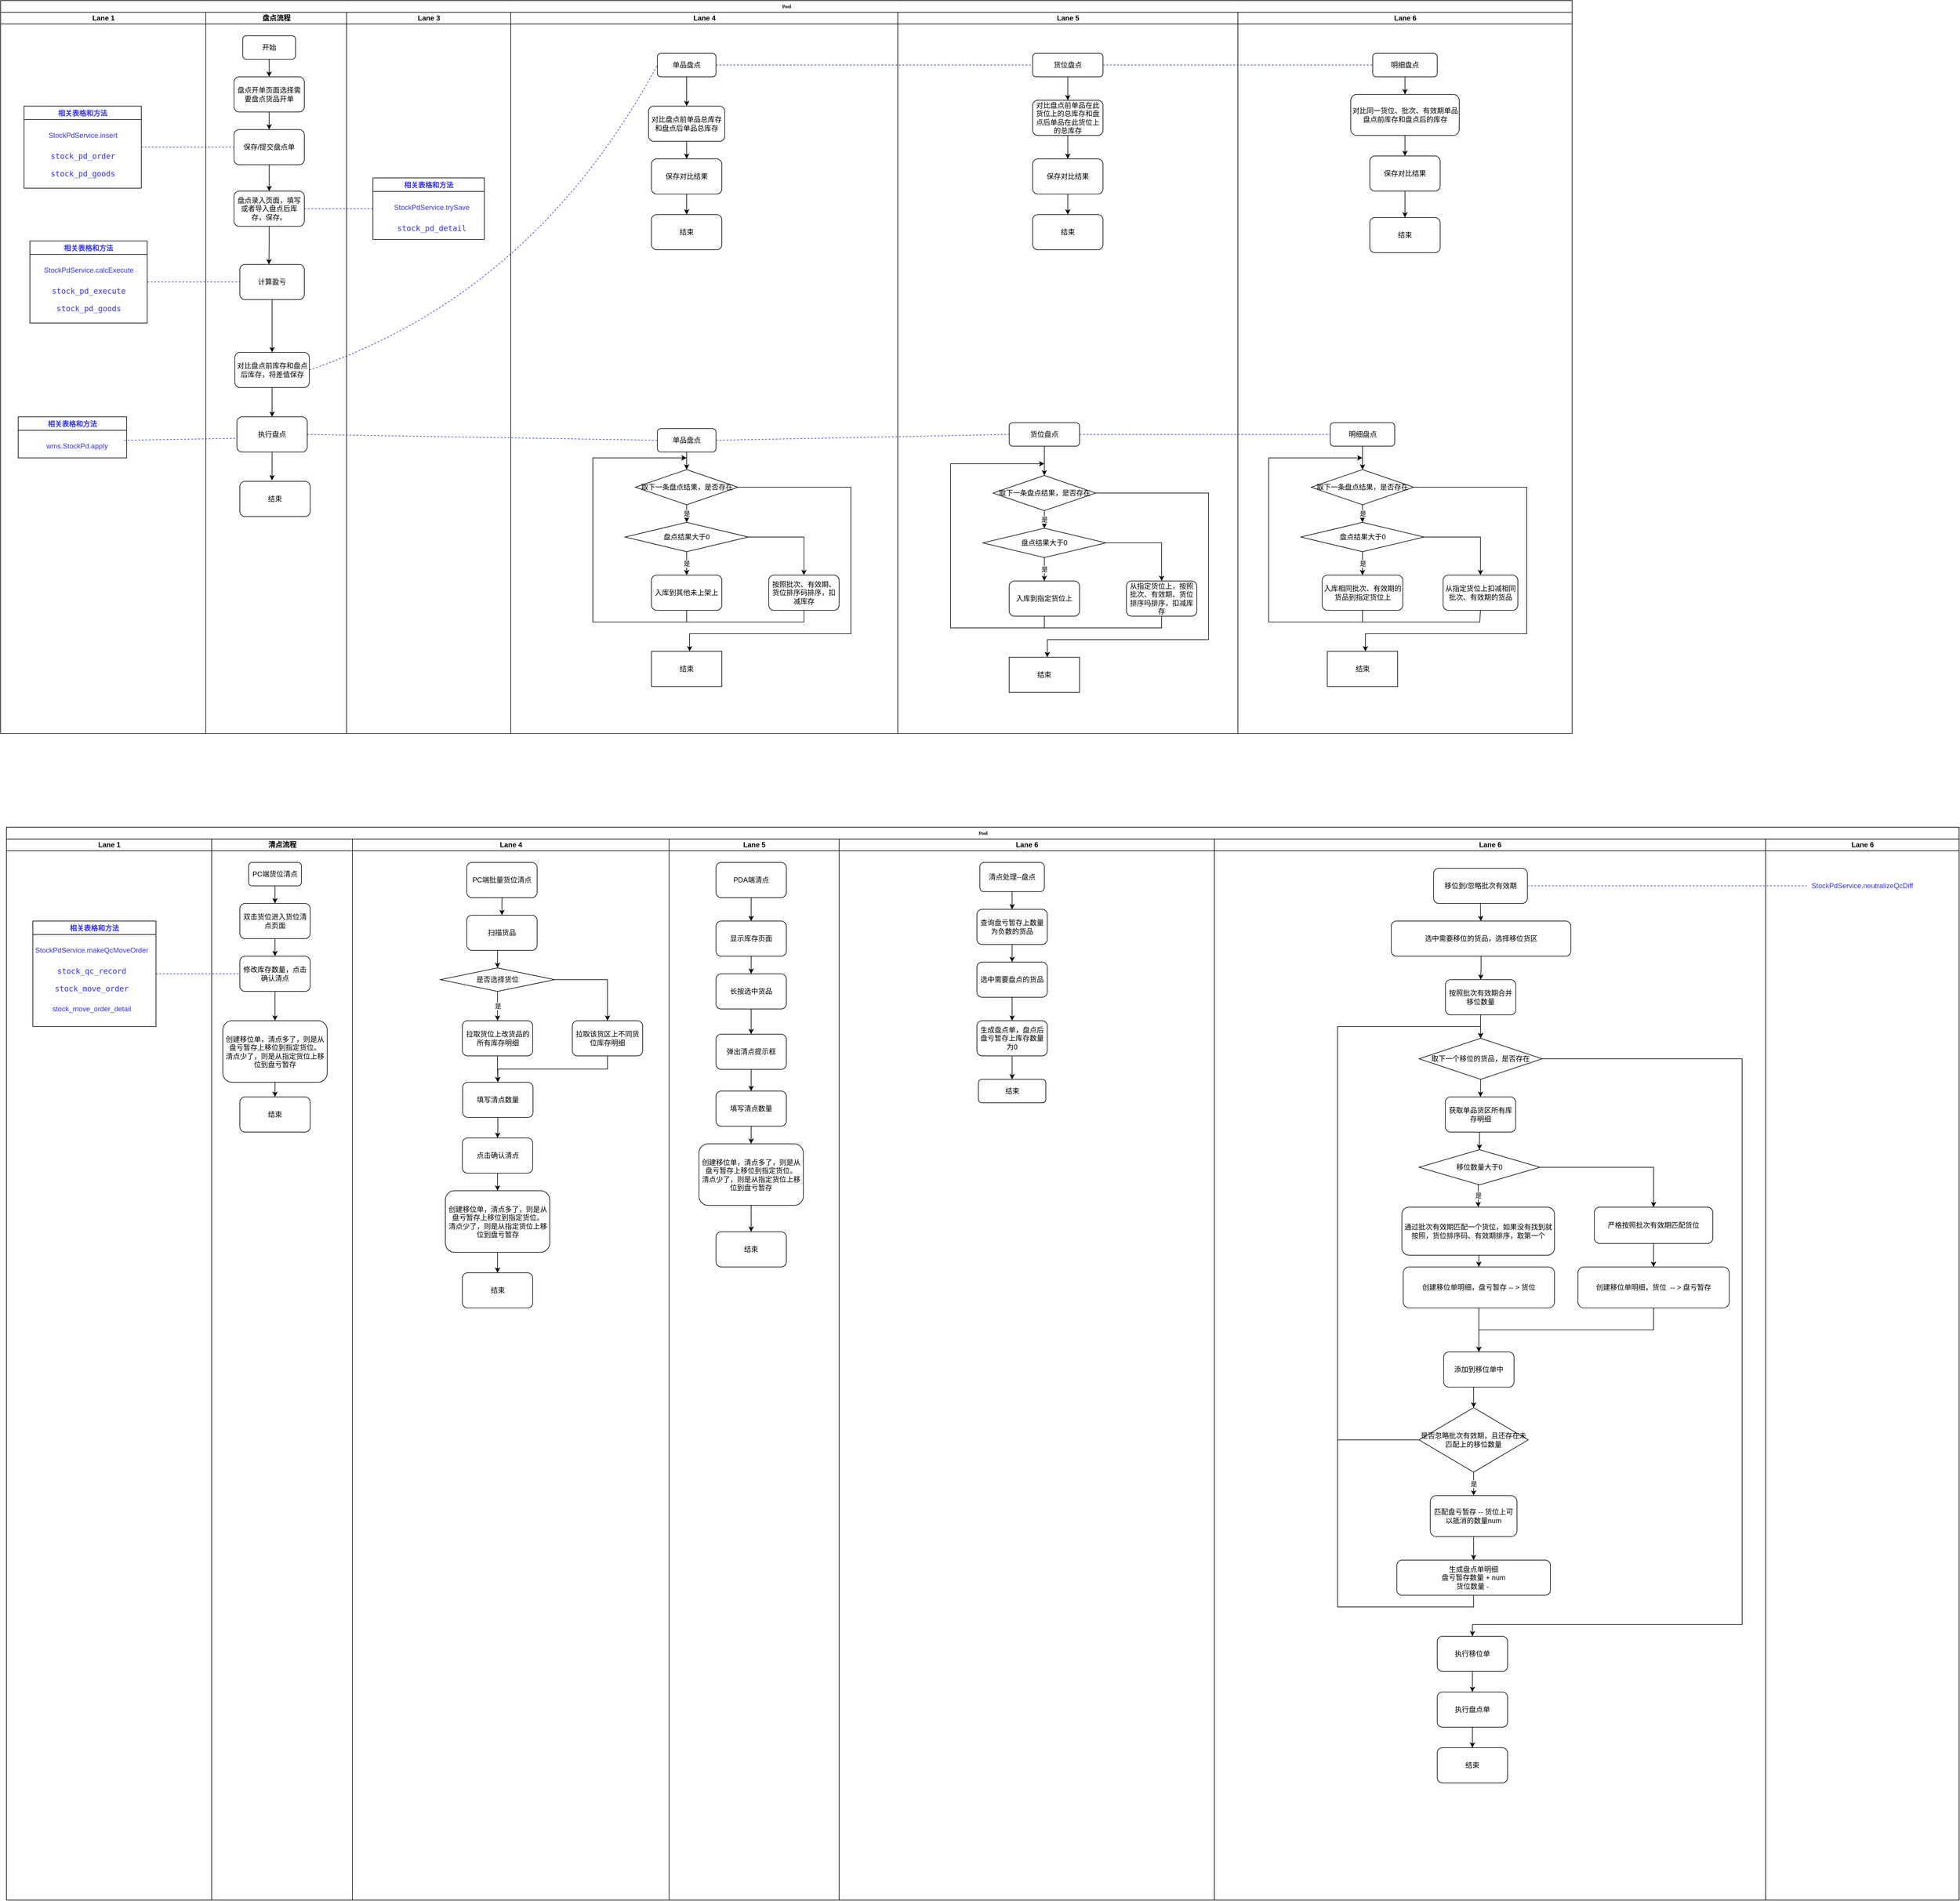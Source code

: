 <mxfile version="14.4.3" type="device" pages="2"><diagram name="Page-1" id="74e2e168-ea6b-b213-b513-2b3c1d86103e"><mxGraphModel dx="2370" dy="1370" grid="1" gridSize="10" guides="1" tooltips="1" connect="1" arrows="1" fold="1" page="1" pageScale="1" pageWidth="1100" pageHeight="850" background="#ffffff" math="0" shadow="0"><root><mxCell id="0"/><mxCell id="1" parent="0"/><mxCell id="77e6c97f196da883-1" value="Pool" style="swimlane;html=1;childLayout=stackLayout;startSize=20;rounded=0;shadow=0;labelBackgroundColor=none;strokeWidth=1;fontFamily=Verdana;fontSize=8;align=center;" parent="1" vertex="1"><mxGeometry x="90" y="30" width="2680" height="1250" as="geometry"/></mxCell><mxCell id="77e6c97f196da883-2" value="Lane 1" style="swimlane;html=1;startSize=20;" parent="77e6c97f196da883-1" vertex="1"><mxGeometry y="20" width="350" height="1230" as="geometry"/></mxCell><mxCell id="g84V2r07GB8-uiK_GW7--9" value="相关表格和方法" style="swimlane;fontColor=#3333FF;" vertex="1" parent="77e6c97f196da883-2"><mxGeometry x="40" y="160" width="200" height="140" as="geometry"/></mxCell><mxCell id="g84V2r07GB8-uiK_GW7--10" value="&lt;pre style=&quot;font-family: &amp;#34;jetbrains mono&amp;#34; , monospace ; font-size: 9.8pt&quot;&gt;&lt;span style=&quot;background-color: rgb(255 , 255 , 255)&quot;&gt;&lt;font color=&quot;#3333ff&quot;&gt;stock_pd_order&lt;/font&gt;&lt;/span&gt;&lt;/pre&gt;" style="text;html=1;align=center;verticalAlign=middle;resizable=0;points=[];autosize=1;" vertex="1" parent="g84V2r07GB8-uiK_GW7--9"><mxGeometry x="45" y="60" width="110" height="50" as="geometry"/></mxCell><mxCell id="g84V2r07GB8-uiK_GW7--11" value="&lt;span&gt;StockPdService.insert&lt;/span&gt;" style="text;html=1;align=center;verticalAlign=middle;resizable=0;points=[];autosize=1;fontColor=#3333FF;" vertex="1" parent="g84V2r07GB8-uiK_GW7--9"><mxGeometry x="35" y="40" width="130" height="20" as="geometry"/></mxCell><mxCell id="g84V2r07GB8-uiK_GW7--12" value="&lt;pre style=&quot;font-family: &amp;#34;jetbrains mono&amp;#34; , monospace ; font-size: 9.8pt&quot;&gt;&lt;font style=&quot;background-color: rgb(255 , 255 , 255)&quot;&gt;stock_pd_goods&lt;/font&gt;&lt;/pre&gt;" style="text;html=1;align=center;verticalAlign=middle;resizable=0;points=[];autosize=1;fontColor=#3333FF;" vertex="1" parent="g84V2r07GB8-uiK_GW7--9"><mxGeometry x="45" y="90" width="110" height="50" as="geometry"/></mxCell><mxCell id="g84V2r07GB8-uiK_GW7--24" value="相关表格和方法" style="swimlane;fontColor=#3333FF;" vertex="1" parent="77e6c97f196da883-2"><mxGeometry x="50" y="390" width="200" height="140" as="geometry"/></mxCell><mxCell id="g84V2r07GB8-uiK_GW7--25" value="&lt;pre style=&quot;font-family: &amp;#34;jetbrains mono&amp;#34; , monospace ; font-size: 9.8pt&quot;&gt;&lt;span style=&quot;background-color: rgb(255 , 255 , 255)&quot;&gt;&lt;font color=&quot;#3333ff&quot;&gt;stock_pd_execute&lt;/font&gt;&lt;/span&gt;&lt;/pre&gt;" style="text;html=1;align=center;verticalAlign=middle;resizable=0;points=[];autosize=1;" vertex="1" parent="g84V2r07GB8-uiK_GW7--24"><mxGeometry x="35" y="60" width="130" height="50" as="geometry"/></mxCell><mxCell id="g84V2r07GB8-uiK_GW7--26" value="StockPdService.calcExecute" style="text;html=1;align=center;verticalAlign=middle;resizable=0;points=[];autosize=1;fontColor=#3333FF;" vertex="1" parent="g84V2r07GB8-uiK_GW7--24"><mxGeometry x="15" y="40" width="170" height="20" as="geometry"/></mxCell><mxCell id="g84V2r07GB8-uiK_GW7--27" value="&lt;pre style=&quot;font-family: &amp;#34;jetbrains mono&amp;#34; , monospace ; font-size: 9.8pt&quot;&gt;&lt;font style=&quot;background-color: rgb(255 , 255 , 255)&quot;&gt;stock_pd_goods&lt;/font&gt;&lt;/pre&gt;" style="text;html=1;align=center;verticalAlign=middle;resizable=0;points=[];autosize=1;fontColor=#3333FF;" vertex="1" parent="g84V2r07GB8-uiK_GW7--24"><mxGeometry x="45" y="90" width="110" height="50" as="geometry"/></mxCell><mxCell id="g84V2r07GB8-uiK_GW7--37" value="相关表格和方法" style="swimlane;fontColor=#3333FF;" vertex="1" parent="77e6c97f196da883-2"><mxGeometry x="30" y="690" width="185" height="70" as="geometry"/></mxCell><mxCell id="g84V2r07GB8-uiK_GW7--39" value="wms.StockPd.apply" style="text;html=1;align=center;verticalAlign=middle;resizable=0;points=[];autosize=1;fontColor=#3333FF;" vertex="1" parent="g84V2r07GB8-uiK_GW7--37"><mxGeometry x="40" y="40" width="120" height="20" as="geometry"/></mxCell><mxCell id="g84V2r07GB8-uiK_GW7--40" value="&lt;pre style=&quot;font-family: &amp;#34;jetbrains mono&amp;#34; , monospace ; font-size: 9.8pt&quot;&gt;&lt;br&gt;&lt;/pre&gt;" style="text;html=1;align=center;verticalAlign=middle;resizable=0;points=[];autosize=1;fontColor=#3333FF;" vertex="1" parent="g84V2r07GB8-uiK_GW7--37"><mxGeometry x="90" y="90" width="20" height="50" as="geometry"/></mxCell><mxCell id="77e6c97f196da883-3" value="盘点流程" style="swimlane;html=1;startSize=20;" parent="77e6c97f196da883-1" vertex="1"><mxGeometry x="350" y="20" width="240" height="1230" as="geometry"/></mxCell><mxCell id="g84V2r07GB8-uiK_GW7--1" value="开始" style="rounded=1;whiteSpace=wrap;html=1;" vertex="1" parent="77e6c97f196da883-3"><mxGeometry x="63" y="40" width="90" height="40" as="geometry"/></mxCell><mxCell id="g84V2r07GB8-uiK_GW7--5" style="edgeStyle=orthogonalEdgeStyle;rounded=0;orthogonalLoop=1;jettySize=auto;html=1;exitX=0.5;exitY=1;exitDx=0;exitDy=0;entryX=0.5;entryY=0;entryDx=0;entryDy=0;" edge="1" parent="77e6c97f196da883-3" source="g84V2r07GB8-uiK_GW7--2" target="g84V2r07GB8-uiK_GW7--4"><mxGeometry relative="1" as="geometry"/></mxCell><mxCell id="g84V2r07GB8-uiK_GW7--2" value="盘点开单页面选择需要盘点货品开单" style="rounded=1;whiteSpace=wrap;html=1;" vertex="1" parent="77e6c97f196da883-3"><mxGeometry x="48" y="110" width="120" height="60" as="geometry"/></mxCell><mxCell id="g84V2r07GB8-uiK_GW7--3" style="edgeStyle=orthogonalEdgeStyle;rounded=0;orthogonalLoop=1;jettySize=auto;html=1;exitX=0.5;exitY=1;exitDx=0;exitDy=0;entryX=0.5;entryY=0;entryDx=0;entryDy=0;" edge="1" parent="77e6c97f196da883-3" source="g84V2r07GB8-uiK_GW7--1" target="g84V2r07GB8-uiK_GW7--2"><mxGeometry relative="1" as="geometry"/></mxCell><mxCell id="g84V2r07GB8-uiK_GW7--14" style="edgeStyle=orthogonalEdgeStyle;rounded=0;orthogonalLoop=1;jettySize=auto;html=1;exitX=0.5;exitY=1;exitDx=0;exitDy=0;entryX=0.5;entryY=0;entryDx=0;entryDy=0;fontColor=#3333FF;" edge="1" parent="77e6c97f196da883-3" source="g84V2r07GB8-uiK_GW7--4" target="g84V2r07GB8-uiK_GW7--13"><mxGeometry relative="1" as="geometry"/></mxCell><mxCell id="g84V2r07GB8-uiK_GW7--4" value="保存/提交盘点单" style="rounded=1;whiteSpace=wrap;html=1;" vertex="1" parent="77e6c97f196da883-3"><mxGeometry x="48" y="200" width="120" height="60" as="geometry"/></mxCell><mxCell id="g84V2r07GB8-uiK_GW7--22" style="edgeStyle=orthogonalEdgeStyle;rounded=0;orthogonalLoop=1;jettySize=auto;html=1;exitX=0.5;exitY=1;exitDx=0;exitDy=0;entryX=0.451;entryY=0;entryDx=0;entryDy=0;entryPerimeter=0;fontColor=#3333FF;" edge="1" parent="77e6c97f196da883-3" source="g84V2r07GB8-uiK_GW7--13" target="g84V2r07GB8-uiK_GW7--21"><mxGeometry relative="1" as="geometry"/></mxCell><mxCell id="g84V2r07GB8-uiK_GW7--13" value="&lt;font color=&quot;#000000&quot;&gt;盘点录入页面，填写或者导入盘点后库存，保存。&lt;/font&gt;" style="rounded=1;whiteSpace=wrap;html=1;fontColor=#3333FF;" vertex="1" parent="77e6c97f196da883-3"><mxGeometry x="48" y="305" width="120" height="60" as="geometry"/></mxCell><mxCell id="g84V2r07GB8-uiK_GW7--34" style="edgeStyle=orthogonalEdgeStyle;rounded=0;orthogonalLoop=1;jettySize=auto;html=1;exitX=0.5;exitY=1;exitDx=0;exitDy=0;entryX=0.5;entryY=0;entryDx=0;entryDy=0;strokeColor=#000000;fontColor=#000000;" edge="1" parent="77e6c97f196da883-3" source="g84V2r07GB8-uiK_GW7--21" target="g84V2r07GB8-uiK_GW7--33"><mxGeometry relative="1" as="geometry"/></mxCell><mxCell id="g84V2r07GB8-uiK_GW7--21" value="&lt;font&gt;计算盈亏&lt;/font&gt;" style="rounded=1;whiteSpace=wrap;html=1;" vertex="1" parent="77e6c97f196da883-3"><mxGeometry x="58" y="430" width="110" height="60" as="geometry"/></mxCell><mxCell id="g84V2r07GB8-uiK_GW7--36" style="edgeStyle=orthogonalEdgeStyle;rounded=0;orthogonalLoop=1;jettySize=auto;html=1;exitX=0.5;exitY=1;exitDx=0;exitDy=0;strokeColor=#000000;fontColor=#000000;" edge="1" parent="77e6c97f196da883-3" source="g84V2r07GB8-uiK_GW7--33" target="g84V2r07GB8-uiK_GW7--35"><mxGeometry relative="1" as="geometry"/></mxCell><mxCell id="g84V2r07GB8-uiK_GW7--33" value="对比盘点前库存和盘点后库存，将差值保存" style="rounded=1;whiteSpace=wrap;html=1;fontColor=#000000;" vertex="1" parent="77e6c97f196da883-3"><mxGeometry x="49.5" y="580" width="127" height="60" as="geometry"/></mxCell><mxCell id="g84V2r07GB8-uiK_GW7--44" style="edgeStyle=orthogonalEdgeStyle;rounded=0;orthogonalLoop=1;jettySize=auto;html=1;exitX=0.5;exitY=1;exitDx=0;exitDy=0;entryX=0.457;entryY=-0.028;entryDx=0;entryDy=0;entryPerimeter=0;fontColor=#000000;" edge="1" parent="77e6c97f196da883-3" source="g84V2r07GB8-uiK_GW7--35" target="g84V2r07GB8-uiK_GW7--43"><mxGeometry relative="1" as="geometry"/></mxCell><mxCell id="g84V2r07GB8-uiK_GW7--35" value="执行盘点" style="rounded=1;whiteSpace=wrap;html=1;fontColor=#000000;" vertex="1" parent="77e6c97f196da883-3"><mxGeometry x="53" y="690" width="120" height="60" as="geometry"/></mxCell><mxCell id="g84V2r07GB8-uiK_GW7--43" value="结束" style="rounded=1;whiteSpace=wrap;html=1;fontColor=#000000;" vertex="1" parent="77e6c97f196da883-3"><mxGeometry x="58" y="800" width="120" height="60" as="geometry"/></mxCell><mxCell id="77e6c97f196da883-4" value="Lane 3" style="swimlane;html=1;startSize=20;" parent="77e6c97f196da883-1" vertex="1"><mxGeometry x="590" y="20" width="280" height="1230" as="geometry"/></mxCell><mxCell id="g84V2r07GB8-uiK_GW7--15" value="相关表格和方法" style="swimlane;fontColor=#3333FF;" vertex="1" parent="77e6c97f196da883-4"><mxGeometry x="45" y="282.5" width="190" height="105" as="geometry"/></mxCell><mxCell id="g84V2r07GB8-uiK_GW7--16" value="&lt;pre style=&quot;font-family: &amp;#34;jetbrains mono&amp;#34; , monospace ; font-size: 9.8pt&quot;&gt;&lt;pre style=&quot;font-family: &amp;#34;jetbrains mono&amp;#34; , monospace ; font-size: 9.8pt&quot;&gt;&lt;span style=&quot;background-color: rgb(255 , 255 , 255)&quot;&gt;&lt;font color=&quot;#3333ff&quot;&gt;stock_pd_detail&lt;/font&gt;&lt;/span&gt;&lt;/pre&gt;&lt;/pre&gt;" style="text;html=1;align=center;verticalAlign=middle;resizable=0;points=[];autosize=1;" vertex="1" parent="g84V2r07GB8-uiK_GW7--15"><mxGeometry x="40" y="60" width="120" height="50" as="geometry"/></mxCell><mxCell id="g84V2r07GB8-uiK_GW7--17" value="StockPdService.trySave" style="text;html=1;align=center;verticalAlign=middle;resizable=0;points=[];autosize=1;fontColor=#3333FF;" vertex="1" parent="g84V2r07GB8-uiK_GW7--15"><mxGeometry x="30" y="40" width="140" height="20" as="geometry"/></mxCell><mxCell id="77e6c97f196da883-5" value="Lane 4" style="swimlane;html=1;startSize=20;" parent="77e6c97f196da883-1" vertex="1"><mxGeometry x="870" y="20" width="660" height="1230" as="geometry"/></mxCell><mxCell id="g84V2r07GB8-uiK_GW7--54" style="edgeStyle=orthogonalEdgeStyle;curved=1;orthogonalLoop=1;jettySize=auto;html=1;exitX=0.5;exitY=1;exitDx=0;exitDy=0;entryX=0.5;entryY=0;entryDx=0;entryDy=0;fontColor=#000000;" edge="1" parent="77e6c97f196da883-5" source="g84V2r07GB8-uiK_GW7--47" target="g84V2r07GB8-uiK_GW7--53"><mxGeometry relative="1" as="geometry"/></mxCell><mxCell id="g84V2r07GB8-uiK_GW7--47" value="单品盘点" style="rounded=1;whiteSpace=wrap;html=1;fontColor=#000000;" vertex="1" parent="77e6c97f196da883-5"><mxGeometry x="250" y="70" width="100" height="40" as="geometry"/></mxCell><mxCell id="g84V2r07GB8-uiK_GW7--56" style="edgeStyle=orthogonalEdgeStyle;curved=1;orthogonalLoop=1;jettySize=auto;html=1;exitX=0.5;exitY=1;exitDx=0;exitDy=0;entryX=0.5;entryY=0;entryDx=0;entryDy=0;strokeColor=#000000;fontColor=#000000;" edge="1" parent="77e6c97f196da883-5" source="g84V2r07GB8-uiK_GW7--53" target="g84V2r07GB8-uiK_GW7--55"><mxGeometry relative="1" as="geometry"/></mxCell><mxCell id="g84V2r07GB8-uiK_GW7--53" value="对比盘点前单品总库存和盘点后单品总库存" style="rounded=1;whiteSpace=wrap;html=1;fontColor=#000000;" vertex="1" parent="77e6c97f196da883-5"><mxGeometry x="235" y="160" width="130" height="60" as="geometry"/></mxCell><mxCell id="g84V2r07GB8-uiK_GW7--58" style="edgeStyle=orthogonalEdgeStyle;curved=1;orthogonalLoop=1;jettySize=auto;html=1;exitX=0.5;exitY=1;exitDx=0;exitDy=0;entryX=0.5;entryY=0;entryDx=0;entryDy=0;strokeColor=#000000;fontColor=#000000;" edge="1" parent="77e6c97f196da883-5" source="g84V2r07GB8-uiK_GW7--55" target="g84V2r07GB8-uiK_GW7--57"><mxGeometry relative="1" as="geometry"/></mxCell><mxCell id="g84V2r07GB8-uiK_GW7--55" value="保存对比结果" style="rounded=1;whiteSpace=wrap;html=1;fontColor=#000000;" vertex="1" parent="77e6c97f196da883-5"><mxGeometry x="240" y="250" width="120" height="60" as="geometry"/></mxCell><mxCell id="g84V2r07GB8-uiK_GW7--57" value="结束" style="rounded=1;whiteSpace=wrap;html=1;fontColor=#000000;" vertex="1" parent="77e6c97f196da883-5"><mxGeometry x="240" y="345" width="120" height="60" as="geometry"/></mxCell><mxCell id="g84V2r07GB8-uiK_GW7--79" style="edgeStyle=orthogonalEdgeStyle;curved=1;orthogonalLoop=1;jettySize=auto;html=1;exitX=0.5;exitY=1;exitDx=0;exitDy=0;entryX=0.5;entryY=0;entryDx=0;entryDy=0;fontColor=#000000;" edge="1" parent="77e6c97f196da883-5" source="g84V2r07GB8-uiK_GW7--71" target="g84V2r07GB8-uiK_GW7--78"><mxGeometry relative="1" as="geometry"/></mxCell><mxCell id="g84V2r07GB8-uiK_GW7--71" value="单品盘点" style="rounded=1;whiteSpace=wrap;html=1;fontColor=#000000;" vertex="1" parent="77e6c97f196da883-5"><mxGeometry x="250" y="710" width="100" height="40" as="geometry"/></mxCell><mxCell id="g84V2r07GB8-uiK_GW7--81" value="是" style="edgeStyle=orthogonalEdgeStyle;curved=1;orthogonalLoop=1;jettySize=auto;html=1;exitX=0.5;exitY=1;exitDx=0;exitDy=0;entryX=0.5;entryY=0;entryDx=0;entryDy=0;strokeColor=#000000;fontColor=#000000;" edge="1" parent="77e6c97f196da883-5" source="g84V2r07GB8-uiK_GW7--78" target="g84V2r07GB8-uiK_GW7--82"><mxGeometry relative="1" as="geometry"><mxPoint x="300" y="860" as="targetPoint"/></mxGeometry></mxCell><mxCell id="g84V2r07GB8-uiK_GW7--95" style="edgeStyle=orthogonalEdgeStyle;rounded=0;orthogonalLoop=1;jettySize=auto;html=1;exitX=1;exitY=0.5;exitDx=0;exitDy=0;strokeColor=#000000;fontColor=#000000;" edge="1" parent="77e6c97f196da883-5" source="g84V2r07GB8-uiK_GW7--78" target="g84V2r07GB8-uiK_GW7--87"><mxGeometry relative="1" as="geometry"><Array as="points"><mxPoint x="580" y="810"/><mxPoint x="580" y="1060"/><mxPoint x="305" y="1060"/></Array></mxGeometry></mxCell><mxCell id="g84V2r07GB8-uiK_GW7--78" value="取下一条盘点结果，是否存在" style="rhombus;whiteSpace=wrap;html=1;fontColor=#000000;" vertex="1" parent="77e6c97f196da883-5"><mxGeometry x="212.5" y="780" width="175" height="60" as="geometry"/></mxCell><mxCell id="g84V2r07GB8-uiK_GW7--84" value="是" style="edgeStyle=orthogonalEdgeStyle;curved=1;orthogonalLoop=1;jettySize=auto;html=1;exitX=0.5;exitY=1;exitDx=0;exitDy=0;entryX=0.5;entryY=0;entryDx=0;entryDy=0;strokeColor=#000000;fontColor=#000000;" edge="1" parent="77e6c97f196da883-5" source="g84V2r07GB8-uiK_GW7--82" target="g84V2r07GB8-uiK_GW7--83"><mxGeometry relative="1" as="geometry"><Array as="points"><mxPoint x="300" y="940"/><mxPoint x="300" y="940"/></Array></mxGeometry></mxCell><mxCell id="g84V2r07GB8-uiK_GW7--86" style="edgeStyle=orthogonalEdgeStyle;orthogonalLoop=1;jettySize=auto;html=1;exitX=1;exitY=0.5;exitDx=0;exitDy=0;strokeColor=#000000;fontColor=#000000;rounded=0;" edge="1" parent="77e6c97f196da883-5" source="g84V2r07GB8-uiK_GW7--82" target="g84V2r07GB8-uiK_GW7--85"><mxGeometry relative="1" as="geometry"/></mxCell><mxCell id="g84V2r07GB8-uiK_GW7--82" value="盘点结果大于0" style="rhombus;whiteSpace=wrap;html=1;fontColor=#000000;" vertex="1" parent="77e6c97f196da883-5"><mxGeometry x="195" y="870" width="210" height="50" as="geometry"/></mxCell><mxCell id="g84V2r07GB8-uiK_GW7--83" value="入库到其他未上架上" style="rounded=1;whiteSpace=wrap;html=1;fontColor=#000000;" vertex="1" parent="77e6c97f196da883-5"><mxGeometry x="240" y="960" width="120" height="60" as="geometry"/></mxCell><mxCell id="g84V2r07GB8-uiK_GW7--85" value="按照批次、有效期、货位排序码排序，扣减库存" style="rounded=1;whiteSpace=wrap;html=1;fontColor=#000000;" vertex="1" parent="77e6c97f196da883-5"><mxGeometry x="440" y="960" width="120" height="60" as="geometry"/></mxCell><mxCell id="g84V2r07GB8-uiK_GW7--87" value="结束" style="rounded=0;whiteSpace=wrap;html=1;fontColor=#000000;" vertex="1" parent="77e6c97f196da883-5"><mxGeometry x="240" y="1090" width="120" height="60" as="geometry"/></mxCell><mxCell id="77e6c97f196da883-6" value="Lane 5" style="swimlane;html=1;startSize=20;" parent="77e6c97f196da883-1" vertex="1"><mxGeometry x="1530" y="20" width="580" height="1230" as="geometry"/></mxCell><mxCell id="g84V2r07GB8-uiK_GW7--60" style="edgeStyle=orthogonalEdgeStyle;curved=1;orthogonalLoop=1;jettySize=auto;html=1;exitX=0.5;exitY=1;exitDx=0;exitDy=0;entryX=0.5;entryY=0;entryDx=0;entryDy=0;strokeColor=#000000;fontColor=#000000;" edge="1" parent="77e6c97f196da883-6" source="g84V2r07GB8-uiK_GW7--48" target="g84V2r07GB8-uiK_GW7--59"><mxGeometry relative="1" as="geometry"/></mxCell><mxCell id="g84V2r07GB8-uiK_GW7--48" value="货位盘点" style="rounded=1;whiteSpace=wrap;html=1;fontColor=#000000;" vertex="1" parent="77e6c97f196da883-6"><mxGeometry x="230" y="70" width="120" height="40" as="geometry"/></mxCell><mxCell id="g84V2r07GB8-uiK_GW7--62" style="edgeStyle=orthogonalEdgeStyle;curved=1;orthogonalLoop=1;jettySize=auto;html=1;exitX=0.5;exitY=1;exitDx=0;exitDy=0;strokeColor=#000000;fontColor=#000000;" edge="1" parent="77e6c97f196da883-6" source="g84V2r07GB8-uiK_GW7--59" target="g84V2r07GB8-uiK_GW7--61"><mxGeometry relative="1" as="geometry"/></mxCell><mxCell id="g84V2r07GB8-uiK_GW7--59" value="对比盘点前单品在此货位上的总库存和盘点后单品在此货位上的总库存" style="rounded=1;whiteSpace=wrap;html=1;fontColor=#000000;" vertex="1" parent="77e6c97f196da883-6"><mxGeometry x="230" y="150" width="120" height="60" as="geometry"/></mxCell><mxCell id="g84V2r07GB8-uiK_GW7--64" style="edgeStyle=orthogonalEdgeStyle;curved=1;orthogonalLoop=1;jettySize=auto;html=1;exitX=0.5;exitY=1;exitDx=0;exitDy=0;entryX=0.5;entryY=0;entryDx=0;entryDy=0;strokeColor=#000000;fontColor=#000000;" edge="1" parent="77e6c97f196da883-6" source="g84V2r07GB8-uiK_GW7--61" target="g84V2r07GB8-uiK_GW7--63"><mxGeometry relative="1" as="geometry"/></mxCell><mxCell id="g84V2r07GB8-uiK_GW7--61" value="保存对比结果" style="rounded=1;whiteSpace=wrap;html=1;fontColor=#000000;" vertex="1" parent="77e6c97f196da883-6"><mxGeometry x="230" y="250" width="120" height="60" as="geometry"/></mxCell><mxCell id="g84V2r07GB8-uiK_GW7--63" value="结束" style="rounded=1;whiteSpace=wrap;html=1;fontColor=#000000;" vertex="1" parent="77e6c97f196da883-6"><mxGeometry x="230" y="345" width="120" height="60" as="geometry"/></mxCell><mxCell id="g84V2r07GB8-uiK_GW7--156" style="edgeStyle=orthogonalEdgeStyle;rounded=0;orthogonalLoop=1;jettySize=auto;html=1;exitX=0.5;exitY=1;exitDx=0;exitDy=0;strokeColor=#000000;fontColor=#000000;" edge="1" parent="77e6c97f196da883-6" source="g84V2r07GB8-uiK_GW7--72" target="g84V2r07GB8-uiK_GW7--135"><mxGeometry relative="1" as="geometry"/></mxCell><mxCell id="g84V2r07GB8-uiK_GW7--72" value="货位盘点" style="rounded=1;whiteSpace=wrap;html=1;fontColor=#000000;" vertex="1" parent="77e6c97f196da883-6"><mxGeometry x="190" y="700" width="120" height="40" as="geometry"/></mxCell><mxCell id="g84V2r07GB8-uiK_GW7--135" value="取下一条盘点结果，是否存在" style="rhombus;whiteSpace=wrap;html=1;fontColor=#000000;" vertex="1" parent="77e6c97f196da883-6"><mxGeometry x="162.5" y="790" width="175" height="60" as="geometry"/></mxCell><mxCell id="g84V2r07GB8-uiK_GW7--138" value="盘点结果大于0" style="rhombus;whiteSpace=wrap;html=1;fontColor=#000000;" vertex="1" parent="77e6c97f196da883-6"><mxGeometry x="145" y="880" width="210" height="50" as="geometry"/></mxCell><mxCell id="g84V2r07GB8-uiK_GW7--133" value="是" style="edgeStyle=orthogonalEdgeStyle;curved=1;orthogonalLoop=1;jettySize=auto;html=1;exitX=0.5;exitY=1;exitDx=0;exitDy=0;entryX=0.5;entryY=0;entryDx=0;entryDy=0;strokeColor=#000000;fontColor=#000000;" edge="1" parent="77e6c97f196da883-6" source="g84V2r07GB8-uiK_GW7--135" target="g84V2r07GB8-uiK_GW7--138"><mxGeometry relative="1" as="geometry"><mxPoint x="-710" y="820" as="targetPoint"/></mxGeometry></mxCell><mxCell id="g84V2r07GB8-uiK_GW7--139" value="入库到指定货位上" style="rounded=1;whiteSpace=wrap;html=1;fontColor=#000000;" vertex="1" parent="77e6c97f196da883-6"><mxGeometry x="190" y="970" width="120" height="60" as="geometry"/></mxCell><mxCell id="g84V2r07GB8-uiK_GW7--136" value="是" style="edgeStyle=orthogonalEdgeStyle;curved=1;orthogonalLoop=1;jettySize=auto;html=1;exitX=0.5;exitY=1;exitDx=0;exitDy=0;entryX=0.5;entryY=0;entryDx=0;entryDy=0;strokeColor=#000000;fontColor=#000000;" edge="1" parent="77e6c97f196da883-6" source="g84V2r07GB8-uiK_GW7--138" target="g84V2r07GB8-uiK_GW7--139"><mxGeometry relative="1" as="geometry"><Array as="points"><mxPoint x="250" y="950"/><mxPoint x="250" y="950"/></Array></mxGeometry></mxCell><mxCell id="g84V2r07GB8-uiK_GW7--140" value="从指定货位上，按照批次、有效期、货位排序吗排序，扣减库存" style="rounded=1;whiteSpace=wrap;html=1;fontColor=#000000;" vertex="1" parent="77e6c97f196da883-6"><mxGeometry x="390" y="970" width="120" height="60" as="geometry"/></mxCell><mxCell id="g84V2r07GB8-uiK_GW7--137" style="edgeStyle=orthogonalEdgeStyle;orthogonalLoop=1;jettySize=auto;html=1;exitX=1;exitY=0.5;exitDx=0;exitDy=0;strokeColor=#000000;fontColor=#000000;rounded=0;" edge="1" parent="77e6c97f196da883-6" source="g84V2r07GB8-uiK_GW7--138" target="g84V2r07GB8-uiK_GW7--140"><mxGeometry relative="1" as="geometry"/></mxCell><mxCell id="g84V2r07GB8-uiK_GW7--141" value="结束" style="rounded=0;whiteSpace=wrap;html=1;fontColor=#000000;" vertex="1" parent="77e6c97f196da883-6"><mxGeometry x="190" y="1100" width="120" height="60" as="geometry"/></mxCell><mxCell id="g84V2r07GB8-uiK_GW7--134" style="edgeStyle=orthogonalEdgeStyle;rounded=0;orthogonalLoop=1;jettySize=auto;html=1;exitX=1;exitY=0.5;exitDx=0;exitDy=0;strokeColor=#000000;fontColor=#000000;" edge="1" parent="77e6c97f196da883-6" source="g84V2r07GB8-uiK_GW7--135" target="g84V2r07GB8-uiK_GW7--141"><mxGeometry relative="1" as="geometry"><Array as="points"><mxPoint x="530" y="820"/><mxPoint x="530" y="1070"/><mxPoint x="255" y="1070"/></Array></mxGeometry></mxCell><mxCell id="g84V2r07GB8-uiK_GW7--142" style="edgeStyle=orthogonalEdgeStyle;rounded=0;orthogonalLoop=1;jettySize=auto;html=1;exitX=0.5;exitY=1;exitDx=0;exitDy=0;strokeColor=#000000;fontColor=#000000;" edge="1" parent="77e6c97f196da883-6" source="g84V2r07GB8-uiK_GW7--139"><mxGeometry relative="1" as="geometry"><mxPoint x="250" y="770" as="targetPoint"/><Array as="points"><mxPoint x="250" y="1050"/><mxPoint x="90" y="1050"/><mxPoint x="90" y="770"/></Array></mxGeometry></mxCell><mxCell id="g84V2r07GB8-uiK_GW7--143" value="" style="endArrow=none;html=1;strokeColor=#000000;fontColor=#000000;rounded=0;exitX=0.5;exitY=1;exitDx=0;exitDy=0;" edge="1" parent="77e6c97f196da883-6" source="g84V2r07GB8-uiK_GW7--140"><mxGeometry width="50" height="50" relative="1" as="geometry"><mxPoint x="450" y="1050" as="sourcePoint"/><mxPoint x="250" y="1050" as="targetPoint"/><Array as="points"><mxPoint x="450" y="1050"/></Array></mxGeometry></mxCell><mxCell id="77e6c97f196da883-7" value="Lane 6" style="swimlane;html=1;startSize=20;" parent="77e6c97f196da883-1" vertex="1"><mxGeometry x="2110" y="20" width="570" height="1230" as="geometry"/></mxCell><mxCell id="g84V2r07GB8-uiK_GW7--66" style="edgeStyle=orthogonalEdgeStyle;curved=1;orthogonalLoop=1;jettySize=auto;html=1;exitX=0.5;exitY=1;exitDx=0;exitDy=0;strokeColor=#000000;fontColor=#000000;" edge="1" parent="77e6c97f196da883-7" source="g84V2r07GB8-uiK_GW7--49" target="g84V2r07GB8-uiK_GW7--65"><mxGeometry relative="1" as="geometry"/></mxCell><mxCell id="g84V2r07GB8-uiK_GW7--49" value="明细盘点" style="rounded=1;whiteSpace=wrap;html=1;fontColor=#000000;" vertex="1" parent="77e6c97f196da883-7"><mxGeometry x="230" y="70" width="110" height="40" as="geometry"/></mxCell><mxCell id="g84V2r07GB8-uiK_GW7--68" style="edgeStyle=orthogonalEdgeStyle;curved=1;orthogonalLoop=1;jettySize=auto;html=1;exitX=0.5;exitY=1;exitDx=0;exitDy=0;entryX=0.5;entryY=0;entryDx=0;entryDy=0;strokeColor=#000000;fontColor=#000000;" edge="1" parent="77e6c97f196da883-7" source="g84V2r07GB8-uiK_GW7--65" target="g84V2r07GB8-uiK_GW7--67"><mxGeometry relative="1" as="geometry"/></mxCell><mxCell id="g84V2r07GB8-uiK_GW7--65" value="对比同一货位、批次、有效期单品盘点前库存和盘点后的库存" style="rounded=1;whiteSpace=wrap;html=1;fontColor=#000000;" vertex="1" parent="77e6c97f196da883-7"><mxGeometry x="192.5" y="140" width="185" height="70" as="geometry"/></mxCell><mxCell id="g84V2r07GB8-uiK_GW7--70" style="edgeStyle=orthogonalEdgeStyle;curved=1;orthogonalLoop=1;jettySize=auto;html=1;exitX=0.5;exitY=1;exitDx=0;exitDy=0;entryX=0.5;entryY=0;entryDx=0;entryDy=0;strokeColor=#000000;fontColor=#000000;" edge="1" parent="77e6c97f196da883-7" source="g84V2r07GB8-uiK_GW7--67" target="g84V2r07GB8-uiK_GW7--69"><mxGeometry relative="1" as="geometry"/></mxCell><mxCell id="g84V2r07GB8-uiK_GW7--67" value="保存对比结果" style="rounded=1;whiteSpace=wrap;html=1;fontColor=#000000;" vertex="1" parent="77e6c97f196da883-7"><mxGeometry x="225" y="245" width="120" height="60" as="geometry"/></mxCell><mxCell id="g84V2r07GB8-uiK_GW7--69" value="结束" style="rounded=1;whiteSpace=wrap;html=1;fontColor=#000000;" vertex="1" parent="77e6c97f196da883-7"><mxGeometry x="225" y="350" width="120" height="60" as="geometry"/></mxCell><mxCell id="g84V2r07GB8-uiK_GW7--73" value="明细盘点" style="rounded=1;whiteSpace=wrap;html=1;fontColor=#000000;" vertex="1" parent="77e6c97f196da883-7"><mxGeometry x="157.5" y="700" width="110" height="40" as="geometry"/></mxCell><mxCell id="g84V2r07GB8-uiK_GW7--144" style="edgeStyle=orthogonalEdgeStyle;curved=1;orthogonalLoop=1;jettySize=auto;html=1;exitX=0.5;exitY=1;exitDx=0;exitDy=0;entryX=0.5;entryY=0;entryDx=0;entryDy=0;fontColor=#000000;" edge="1" parent="77e6c97f196da883-7" target="g84V2r07GB8-uiK_GW7--147" source="g84V2r07GB8-uiK_GW7--73"><mxGeometry relative="1" as="geometry"><mxPoint x="212.5" y="780" as="sourcePoint"/></mxGeometry></mxCell><mxCell id="g84V2r07GB8-uiK_GW7--147" value="取下一条盘点结果，是否存在" style="rhombus;whiteSpace=wrap;html=1;fontColor=#000000;" vertex="1" parent="77e6c97f196da883-7"><mxGeometry x="125" y="780" width="175" height="60" as="geometry"/></mxCell><mxCell id="g84V2r07GB8-uiK_GW7--150" value="盘点结果大于0" style="rhombus;whiteSpace=wrap;html=1;fontColor=#000000;" vertex="1" parent="77e6c97f196da883-7"><mxGeometry x="107.5" y="870" width="210" height="50" as="geometry"/></mxCell><mxCell id="g84V2r07GB8-uiK_GW7--145" value="是" style="edgeStyle=orthogonalEdgeStyle;curved=1;orthogonalLoop=1;jettySize=auto;html=1;exitX=0.5;exitY=1;exitDx=0;exitDy=0;entryX=0.5;entryY=0;entryDx=0;entryDy=0;strokeColor=#000000;fontColor=#000000;" edge="1" parent="77e6c97f196da883-7" source="g84V2r07GB8-uiK_GW7--147" target="g84V2r07GB8-uiK_GW7--150"><mxGeometry relative="1" as="geometry"><mxPoint x="-747.5" y="810" as="targetPoint"/></mxGeometry></mxCell><mxCell id="g84V2r07GB8-uiK_GW7--151" value="入库相同批次、有效期的货品到指定货位上" style="rounded=1;whiteSpace=wrap;html=1;fontColor=#000000;" vertex="1" parent="77e6c97f196da883-7"><mxGeometry x="143.75" y="960" width="137.5" height="60" as="geometry"/></mxCell><mxCell id="g84V2r07GB8-uiK_GW7--148" value="是" style="edgeStyle=orthogonalEdgeStyle;curved=1;orthogonalLoop=1;jettySize=auto;html=1;exitX=0.5;exitY=1;exitDx=0;exitDy=0;entryX=0.5;entryY=0;entryDx=0;entryDy=0;strokeColor=#000000;fontColor=#000000;" edge="1" parent="77e6c97f196da883-7" source="g84V2r07GB8-uiK_GW7--150" target="g84V2r07GB8-uiK_GW7--151"><mxGeometry relative="1" as="geometry"><Array as="points"><mxPoint x="212.5" y="940"/><mxPoint x="212.5" y="940"/></Array></mxGeometry></mxCell><mxCell id="g84V2r07GB8-uiK_GW7--152" value="从指定货位上扣减相同批次、有效期的货品" style="rounded=1;whiteSpace=wrap;html=1;fontColor=#000000;" vertex="1" parent="77e6c97f196da883-7"><mxGeometry x="350" y="960" width="127.5" height="60" as="geometry"/></mxCell><mxCell id="g84V2r07GB8-uiK_GW7--149" style="edgeStyle=orthogonalEdgeStyle;orthogonalLoop=1;jettySize=auto;html=1;exitX=1;exitY=0.5;exitDx=0;exitDy=0;strokeColor=#000000;fontColor=#000000;rounded=0;" edge="1" parent="77e6c97f196da883-7" source="g84V2r07GB8-uiK_GW7--150" target="g84V2r07GB8-uiK_GW7--152"><mxGeometry relative="1" as="geometry"/></mxCell><mxCell id="g84V2r07GB8-uiK_GW7--153" value="结束" style="rounded=0;whiteSpace=wrap;html=1;fontColor=#000000;" vertex="1" parent="77e6c97f196da883-7"><mxGeometry x="152.5" y="1090" width="120" height="60" as="geometry"/></mxCell><mxCell id="g84V2r07GB8-uiK_GW7--146" style="edgeStyle=orthogonalEdgeStyle;rounded=0;orthogonalLoop=1;jettySize=auto;html=1;exitX=1;exitY=0.5;exitDx=0;exitDy=0;strokeColor=#000000;fontColor=#000000;" edge="1" parent="77e6c97f196da883-7" source="g84V2r07GB8-uiK_GW7--147" target="g84V2r07GB8-uiK_GW7--153"><mxGeometry relative="1" as="geometry"><Array as="points"><mxPoint x="492.5" y="810"/><mxPoint x="492.5" y="1060"/><mxPoint x="217.5" y="1060"/></Array></mxGeometry></mxCell><mxCell id="g84V2r07GB8-uiK_GW7--154" style="edgeStyle=orthogonalEdgeStyle;rounded=0;orthogonalLoop=1;jettySize=auto;html=1;exitX=0.5;exitY=1;exitDx=0;exitDy=0;strokeColor=#000000;fontColor=#000000;" edge="1" parent="77e6c97f196da883-7" source="g84V2r07GB8-uiK_GW7--151"><mxGeometry relative="1" as="geometry"><mxPoint x="212.5" y="760" as="targetPoint"/><Array as="points"><mxPoint x="212.5" y="1040"/><mxPoint x="52.5" y="1040"/><mxPoint x="52.5" y="760"/></Array></mxGeometry></mxCell><mxCell id="g84V2r07GB8-uiK_GW7--155" value="" style="endArrow=none;html=1;strokeColor=#000000;fontColor=#000000;rounded=0;exitX=0.5;exitY=1;exitDx=0;exitDy=0;" edge="1" parent="77e6c97f196da883-7" source="g84V2r07GB8-uiK_GW7--152"><mxGeometry width="50" height="50" relative="1" as="geometry"><mxPoint x="412.5" y="1040" as="sourcePoint"/><mxPoint x="212.5" y="1040" as="targetPoint"/><Array as="points"><mxPoint x="412.5" y="1040"/></Array></mxGeometry></mxCell><mxCell id="g84V2r07GB8-uiK_GW7--8" value="" style="endArrow=none;dashed=1;html=1;entryX=0;entryY=0.5;entryDx=0;entryDy=0;exitX=1;exitY=0.5;exitDx=0;exitDy=0;strokeColor=#3333FF;" edge="1" parent="77e6c97f196da883-1" source="g84V2r07GB8-uiK_GW7--9" target="g84V2r07GB8-uiK_GW7--4"><mxGeometry width="50" height="50" relative="1" as="geometry"><mxPoint x="70" y="340" as="sourcePoint"/><mxPoint x="120" y="290" as="targetPoint"/></mxGeometry></mxCell><mxCell id="g84V2r07GB8-uiK_GW7--20" value="" style="endArrow=none;dashed=1;html=1;fontColor=#3333FF;exitX=1;exitY=0.5;exitDx=0;exitDy=0;entryX=0;entryY=0.5;entryDx=0;entryDy=0;strokeColor=#3333FF;" edge="1" parent="77e6c97f196da883-1" source="g84V2r07GB8-uiK_GW7--13" target="g84V2r07GB8-uiK_GW7--15"><mxGeometry width="50" height="50" relative="1" as="geometry"><mxPoint x="350" y="260" as="sourcePoint"/><mxPoint x="400" y="210" as="targetPoint"/></mxGeometry></mxCell><mxCell id="g84V2r07GB8-uiK_GW7--28" value="" style="endArrow=none;dashed=1;html=1;exitX=1;exitY=0.5;exitDx=0;exitDy=0;entryX=0;entryY=0.5;entryDx=0;entryDy=0;fontColor=#3333FF;strokeColor=#3333FF;" edge="1" parent="77e6c97f196da883-1" source="g84V2r07GB8-uiK_GW7--24" target="g84V2r07GB8-uiK_GW7--21"><mxGeometry width="50" height="50" relative="1" as="geometry"><mxPoint x="350" y="310" as="sourcePoint"/><mxPoint x="400" y="260" as="targetPoint"/></mxGeometry></mxCell><mxCell id="g84V2r07GB8-uiK_GW7--42" value="" style="endArrow=none;dashed=1;html=1;fontColor=#000000;strokeColor=#3333FF;exitX=-0.025;exitY=0.611;exitDx=0;exitDy=0;exitPerimeter=0;" edge="1" parent="77e6c97f196da883-1" source="g84V2r07GB8-uiK_GW7--35"><mxGeometry width="50" height="50" relative="1" as="geometry"><mxPoint x="524" y="740" as="sourcePoint"/><mxPoint x="210" y="750" as="targetPoint"/></mxGeometry></mxCell><mxCell id="g84V2r07GB8-uiK_GW7--50" value="" style="endArrow=none;dashed=1;html=1;fontColor=#000000;exitX=1;exitY=0.5;exitDx=0;exitDy=0;entryX=0;entryY=0.5;entryDx=0;entryDy=0;curved=1;strokeColor=#3333FF;" edge="1" parent="77e6c97f196da883-1" source="g84V2r07GB8-uiK_GW7--33" target="g84V2r07GB8-uiK_GW7--47"><mxGeometry width="50" height="50" relative="1" as="geometry"><mxPoint x="460" y="420" as="sourcePoint"/><mxPoint x="510" y="370" as="targetPoint"/><Array as="points"><mxPoint x="910" y="500"/></Array></mxGeometry></mxCell><mxCell id="g84V2r07GB8-uiK_GW7--51" value="" style="endArrow=none;dashed=1;html=1;fontColor=#000000;exitX=1;exitY=0.5;exitDx=0;exitDy=0;entryX=0;entryY=0.5;entryDx=0;entryDy=0;strokeColor=#3333FF;" edge="1" parent="77e6c97f196da883-1" source="g84V2r07GB8-uiK_GW7--47" target="g84V2r07GB8-uiK_GW7--48"><mxGeometry width="50" height="50" relative="1" as="geometry"><mxPoint x="1220" y="170" as="sourcePoint"/><mxPoint x="1270" y="120" as="targetPoint"/></mxGeometry></mxCell><mxCell id="g84V2r07GB8-uiK_GW7--52" value="" style="endArrow=none;dashed=1;html=1;fontColor=#000000;exitX=1;exitY=0.5;exitDx=0;exitDy=0;entryX=0;entryY=0.5;entryDx=0;entryDy=0;strokeColor=#3333FF;" edge="1" parent="77e6c97f196da883-1" source="g84V2r07GB8-uiK_GW7--48" target="g84V2r07GB8-uiK_GW7--49"><mxGeometry width="50" height="50" relative="1" as="geometry"><mxPoint x="1220" y="170" as="sourcePoint"/><mxPoint x="1270" y="120" as="targetPoint"/></mxGeometry></mxCell><mxCell id="g84V2r07GB8-uiK_GW7--75" value="" style="endArrow=none;dashed=1;html=1;fontColor=#000000;exitX=1;exitY=0.5;exitDx=0;exitDy=0;entryX=0;entryY=0.5;entryDx=0;entryDy=0;strokeColor=#3333FF;" edge="1" parent="77e6c97f196da883-1" source="g84V2r07GB8-uiK_GW7--35" target="g84V2r07GB8-uiK_GW7--71"><mxGeometry width="50" height="50" relative="1" as="geometry"><mxPoint x="990" y="700" as="sourcePoint"/><mxPoint x="1040" y="650" as="targetPoint"/></mxGeometry></mxCell><mxCell id="g84V2r07GB8-uiK_GW7--74" value="" style="endArrow=none;dashed=1;html=1;fontColor=#000000;exitX=1;exitY=0.5;exitDx=0;exitDy=0;entryX=0;entryY=0.5;entryDx=0;entryDy=0;strokeColor=#3333FF;" edge="1" parent="77e6c97f196da883-1" source="g84V2r07GB8-uiK_GW7--71" target="g84V2r07GB8-uiK_GW7--72"><mxGeometry width="50" height="50" relative="1" as="geometry"><mxPoint x="990" y="700" as="sourcePoint"/><mxPoint x="1040" y="650" as="targetPoint"/></mxGeometry></mxCell><mxCell id="g84V2r07GB8-uiK_GW7--77" value="" style="endArrow=none;dashed=1;html=1;fontColor=#000000;exitX=1;exitY=0.5;exitDx=0;exitDy=0;entryX=0;entryY=0.5;entryDx=0;entryDy=0;strokeColor=#3333FF;" edge="1" parent="77e6c97f196da883-1" source="g84V2r07GB8-uiK_GW7--72" target="g84V2r07GB8-uiK_GW7--73"><mxGeometry width="50" height="50" relative="1" as="geometry"><mxPoint x="1270" y="700" as="sourcePoint"/><mxPoint x="1320" y="650" as="targetPoint"/></mxGeometry></mxCell><mxCell id="g84V2r07GB8-uiK_GW7--88" style="edgeStyle=orthogonalEdgeStyle;rounded=0;orthogonalLoop=1;jettySize=auto;html=1;exitX=0.5;exitY=1;exitDx=0;exitDy=0;strokeColor=#000000;fontColor=#000000;" edge="1" parent="1" source="g84V2r07GB8-uiK_GW7--83"><mxGeometry relative="1" as="geometry"><mxPoint x="1260" y="810" as="targetPoint"/><Array as="points"><mxPoint x="1260" y="1090"/><mxPoint x="1100" y="1090"/><mxPoint x="1100" y="810"/></Array></mxGeometry></mxCell><mxCell id="g84V2r07GB8-uiK_GW7--93" value="" style="endArrow=none;html=1;strokeColor=#000000;fontColor=#000000;rounded=0;exitX=0.5;exitY=1;exitDx=0;exitDy=0;" edge="1" parent="1" source="g84V2r07GB8-uiK_GW7--85"><mxGeometry width="50" height="50" relative="1" as="geometry"><mxPoint x="1460" y="1090" as="sourcePoint"/><mxPoint x="1260" y="1090" as="targetPoint"/><Array as="points"><mxPoint x="1460" y="1090"/></Array></mxGeometry></mxCell><mxCell id="T6QfFQcxeLmZnOYOTxoz-230" value="Pool" style="swimlane;html=1;childLayout=stackLayout;startSize=20;rounded=0;shadow=0;labelBackgroundColor=none;strokeWidth=1;fontFamily=Verdana;fontSize=8;align=center;" vertex="1" parent="1"><mxGeometry x="100" y="1440" width="3330" height="1830" as="geometry"/></mxCell><mxCell id="T6QfFQcxeLmZnOYOTxoz-231" value="Lane 1" style="swimlane;html=1;startSize=20;" vertex="1" parent="T6QfFQcxeLmZnOYOTxoz-230"><mxGeometry y="20" width="350" height="1810" as="geometry"/></mxCell><mxCell id="T6QfFQcxeLmZnOYOTxoz-232" value="相关表格和方法" style="swimlane;fontColor=#3333FF;" vertex="1" parent="T6QfFQcxeLmZnOYOTxoz-231"><mxGeometry x="45" y="140" width="210" height="180" as="geometry"/></mxCell><mxCell id="T6QfFQcxeLmZnOYOTxoz-233" value="&lt;pre style=&quot;font-family: &amp;#34;jetbrains mono&amp;#34; , monospace ; font-size: 9.8pt&quot;&gt;&lt;span style=&quot;background-color: rgb(255 , 255 , 255)&quot;&gt;&lt;font color=&quot;#3333ff&quot;&gt;stock_qc_record&lt;/font&gt;&lt;/span&gt;&lt;/pre&gt;" style="text;html=1;align=center;verticalAlign=middle;resizable=0;points=[];autosize=1;" vertex="1" parent="T6QfFQcxeLmZnOYOTxoz-232"><mxGeometry x="40" y="60" width="120" height="50" as="geometry"/></mxCell><mxCell id="T6QfFQcxeLmZnOYOTxoz-234" value="StockPdService.makeQcMoveOrder" style="text;html=1;align=center;verticalAlign=middle;resizable=0;points=[];autosize=1;fontColor=#3333FF;" vertex="1" parent="T6QfFQcxeLmZnOYOTxoz-232"><mxGeometry x="-5" y="40" width="210" height="20" as="geometry"/></mxCell><mxCell id="T6QfFQcxeLmZnOYOTxoz-235" value="&lt;pre style=&quot;font-family: &amp;#34;jetbrains mono&amp;#34; , monospace ; font-size: 9.8pt&quot;&gt;&lt;font style=&quot;background-color: rgb(255 , 255 , 255)&quot;&gt;stock_move_order&lt;/font&gt;&lt;/pre&gt;" style="text;html=1;align=center;verticalAlign=middle;resizable=0;points=[];autosize=1;fontColor=#3333FF;" vertex="1" parent="T6QfFQcxeLmZnOYOTxoz-232"><mxGeometry x="35" y="90" width="130" height="50" as="geometry"/></mxCell><mxCell id="T6QfFQcxeLmZnOYOTxoz-341" value="&lt;font color=&quot;#3333ff&quot;&gt;stock_move_order_detail&lt;/font&gt;" style="text;html=1;align=center;verticalAlign=middle;resizable=0;points=[];autosize=1;fontColor=#000000;" vertex="1" parent="T6QfFQcxeLmZnOYOTxoz-232"><mxGeometry x="25" y="140" width="150" height="20" as="geometry"/></mxCell><mxCell id="T6QfFQcxeLmZnOYOTxoz-243" value="清点流程" style="swimlane;html=1;startSize=20;" vertex="1" parent="T6QfFQcxeLmZnOYOTxoz-230"><mxGeometry x="350" y="20" width="240" height="1810" as="geometry"/></mxCell><mxCell id="T6QfFQcxeLmZnOYOTxoz-244" value="PC端货位清点" style="rounded=1;whiteSpace=wrap;html=1;" vertex="1" parent="T6QfFQcxeLmZnOYOTxoz-243"><mxGeometry x="63" y="40" width="90" height="40" as="geometry"/></mxCell><mxCell id="T6QfFQcxeLmZnOYOTxoz-245" style="edgeStyle=orthogonalEdgeStyle;rounded=0;orthogonalLoop=1;jettySize=auto;html=1;exitX=0.5;exitY=1;exitDx=0;exitDy=0;entryX=0.5;entryY=0;entryDx=0;entryDy=0;" edge="1" parent="T6QfFQcxeLmZnOYOTxoz-243" source="T6QfFQcxeLmZnOYOTxoz-246" target="T6QfFQcxeLmZnOYOTxoz-249"><mxGeometry relative="1" as="geometry"/></mxCell><mxCell id="T6QfFQcxeLmZnOYOTxoz-246" value="双击货位进入货位清点页面" style="rounded=1;whiteSpace=wrap;html=1;" vertex="1" parent="T6QfFQcxeLmZnOYOTxoz-243"><mxGeometry x="48" y="110" width="120" height="60" as="geometry"/></mxCell><mxCell id="T6QfFQcxeLmZnOYOTxoz-247" style="edgeStyle=orthogonalEdgeStyle;rounded=0;orthogonalLoop=1;jettySize=auto;html=1;exitX=0.5;exitY=1;exitDx=0;exitDy=0;entryX=0.5;entryY=0;entryDx=0;entryDy=0;" edge="1" parent="T6QfFQcxeLmZnOYOTxoz-243" source="T6QfFQcxeLmZnOYOTxoz-244" target="T6QfFQcxeLmZnOYOTxoz-246"><mxGeometry relative="1" as="geometry"/></mxCell><mxCell id="T6QfFQcxeLmZnOYOTxoz-248" style="edgeStyle=orthogonalEdgeStyle;rounded=0;orthogonalLoop=1;jettySize=auto;html=1;exitX=0.5;exitY=1;exitDx=0;exitDy=0;entryX=0.5;entryY=0;entryDx=0;entryDy=0;fontColor=#3333FF;" edge="1" parent="T6QfFQcxeLmZnOYOTxoz-243" source="T6QfFQcxeLmZnOYOTxoz-249" target="T6QfFQcxeLmZnOYOTxoz-251"><mxGeometry relative="1" as="geometry"/></mxCell><mxCell id="T6QfFQcxeLmZnOYOTxoz-249" value="修改库存数量，点击确认清点" style="rounded=1;whiteSpace=wrap;html=1;" vertex="1" parent="T6QfFQcxeLmZnOYOTxoz-243"><mxGeometry x="48" y="200" width="120" height="60" as="geometry"/></mxCell><mxCell id="T6QfFQcxeLmZnOYOTxoz-343" style="edgeStyle=orthogonalEdgeStyle;rounded=0;orthogonalLoop=1;jettySize=auto;html=1;exitX=0.5;exitY=1;exitDx=0;exitDy=0;entryX=0.5;entryY=0;entryDx=0;entryDy=0;strokeColor=#000000;fontColor=#000000;" edge="1" parent="T6QfFQcxeLmZnOYOTxoz-243" source="T6QfFQcxeLmZnOYOTxoz-251" target="T6QfFQcxeLmZnOYOTxoz-342"><mxGeometry relative="1" as="geometry"/></mxCell><mxCell id="T6QfFQcxeLmZnOYOTxoz-251" value="&lt;font color=&quot;#000000&quot;&gt;创建移位单，清点多了，则是从盘亏暂存上移位到指定货位。&lt;br&gt;清点少了，则是从指定货位上移位到盘亏暂存&lt;br&gt;&lt;/font&gt;" style="rounded=1;whiteSpace=wrap;html=1;fontColor=#3333FF;" vertex="1" parent="T6QfFQcxeLmZnOYOTxoz-243"><mxGeometry x="19" y="310" width="178" height="105" as="geometry"/></mxCell><mxCell id="T6QfFQcxeLmZnOYOTxoz-342" value="结束" style="rounded=1;whiteSpace=wrap;html=1;fontColor=#000000;" vertex="1" parent="T6QfFQcxeLmZnOYOTxoz-243"><mxGeometry x="48" y="440" width="120" height="60" as="geometry"/></mxCell><mxCell id="T6QfFQcxeLmZnOYOTxoz-263" value="Lane 4" style="swimlane;html=1;startSize=20;" vertex="1" parent="T6QfFQcxeLmZnOYOTxoz-230"><mxGeometry x="590" y="20" width="540" height="1810" as="geometry"/></mxCell><mxCell id="T6QfFQcxeLmZnOYOTxoz-346" style="edgeStyle=orthogonalEdgeStyle;rounded=0;orthogonalLoop=1;jettySize=auto;html=1;exitX=0.5;exitY=1;exitDx=0;exitDy=0;entryX=0.5;entryY=0;entryDx=0;entryDy=0;strokeColor=#000000;fontColor=#000000;" edge="1" parent="T6QfFQcxeLmZnOYOTxoz-263" source="T6QfFQcxeLmZnOYOTxoz-344" target="T6QfFQcxeLmZnOYOTxoz-345"><mxGeometry relative="1" as="geometry"/></mxCell><mxCell id="T6QfFQcxeLmZnOYOTxoz-344" value="PC端批量货位清点" style="rounded=1;whiteSpace=wrap;html=1;fontColor=#000000;" vertex="1" parent="T6QfFQcxeLmZnOYOTxoz-263"><mxGeometry x="195" y="40" width="120" height="60" as="geometry"/></mxCell><mxCell id="T6QfFQcxeLmZnOYOTxoz-348" style="edgeStyle=orthogonalEdgeStyle;rounded=0;orthogonalLoop=1;jettySize=auto;html=1;exitX=0.5;exitY=1;exitDx=0;exitDy=0;entryX=0.5;entryY=0;entryDx=0;entryDy=0;strokeColor=#000000;fontColor=#000000;" edge="1" parent="T6QfFQcxeLmZnOYOTxoz-263" source="T6QfFQcxeLmZnOYOTxoz-345" target="T6QfFQcxeLmZnOYOTxoz-347"><mxGeometry relative="1" as="geometry"/></mxCell><mxCell id="T6QfFQcxeLmZnOYOTxoz-345" value="扫描货品" style="rounded=1;whiteSpace=wrap;html=1;fontColor=#000000;" vertex="1" parent="T6QfFQcxeLmZnOYOTxoz-263"><mxGeometry x="195" y="130" width="120" height="60" as="geometry"/></mxCell><mxCell id="T6QfFQcxeLmZnOYOTxoz-350" value="是" style="edgeStyle=orthogonalEdgeStyle;rounded=0;orthogonalLoop=1;jettySize=auto;html=1;exitX=0.5;exitY=1;exitDx=0;exitDy=0;entryX=0.5;entryY=0;entryDx=0;entryDy=0;strokeColor=#000000;fontColor=#000000;" edge="1" parent="T6QfFQcxeLmZnOYOTxoz-263" source="T6QfFQcxeLmZnOYOTxoz-347" target="T6QfFQcxeLmZnOYOTxoz-349"><mxGeometry relative="1" as="geometry"/></mxCell><mxCell id="T6QfFQcxeLmZnOYOTxoz-354" style="edgeStyle=orthogonalEdgeStyle;rounded=0;orthogonalLoop=1;jettySize=auto;html=1;exitX=1;exitY=0.5;exitDx=0;exitDy=0;strokeColor=#000000;fontColor=#000000;" edge="1" parent="T6QfFQcxeLmZnOYOTxoz-263" source="T6QfFQcxeLmZnOYOTxoz-347" target="T6QfFQcxeLmZnOYOTxoz-353"><mxGeometry relative="1" as="geometry"/></mxCell><mxCell id="T6QfFQcxeLmZnOYOTxoz-347" value="是否选择货位" style="rhombus;whiteSpace=wrap;html=1;fontColor=#000000;" vertex="1" parent="T6QfFQcxeLmZnOYOTxoz-263"><mxGeometry x="150" y="220" width="195" height="40" as="geometry"/></mxCell><mxCell id="T6QfFQcxeLmZnOYOTxoz-356" style="edgeStyle=orthogonalEdgeStyle;rounded=0;orthogonalLoop=1;jettySize=auto;html=1;exitX=0.5;exitY=1;exitDx=0;exitDy=0;entryX=0.5;entryY=0;entryDx=0;entryDy=0;strokeColor=#000000;fontColor=#000000;" edge="1" parent="T6QfFQcxeLmZnOYOTxoz-263" source="T6QfFQcxeLmZnOYOTxoz-349" target="T6QfFQcxeLmZnOYOTxoz-355"><mxGeometry relative="1" as="geometry"/></mxCell><mxCell id="T6QfFQcxeLmZnOYOTxoz-349" value="拉取货位上改货品的所有库存明细" style="rounded=1;whiteSpace=wrap;html=1;fontColor=#000000;" vertex="1" parent="T6QfFQcxeLmZnOYOTxoz-263"><mxGeometry x="187.5" y="310" width="120" height="60" as="geometry"/></mxCell><mxCell id="T6QfFQcxeLmZnOYOTxoz-357" style="edgeStyle=orthogonalEdgeStyle;rounded=0;orthogonalLoop=1;jettySize=auto;html=1;exitX=0.5;exitY=1;exitDx=0;exitDy=0;entryX=0.5;entryY=0;entryDx=0;entryDy=0;strokeColor=#000000;fontColor=#000000;" edge="1" parent="T6QfFQcxeLmZnOYOTxoz-263" source="T6QfFQcxeLmZnOYOTxoz-353" target="T6QfFQcxeLmZnOYOTxoz-355"><mxGeometry relative="1" as="geometry"/></mxCell><mxCell id="T6QfFQcxeLmZnOYOTxoz-353" value="拉取该货区上不同货位库存明细" style="rounded=1;whiteSpace=wrap;html=1;fontColor=#000000;" vertex="1" parent="T6QfFQcxeLmZnOYOTxoz-263"><mxGeometry x="375" y="310" width="120" height="60" as="geometry"/></mxCell><mxCell id="T6QfFQcxeLmZnOYOTxoz-359" style="edgeStyle=orthogonalEdgeStyle;rounded=0;orthogonalLoop=1;jettySize=auto;html=1;exitX=0.5;exitY=1;exitDx=0;exitDy=0;strokeColor=#000000;fontColor=#000000;" edge="1" parent="T6QfFQcxeLmZnOYOTxoz-263" source="T6QfFQcxeLmZnOYOTxoz-355" target="T6QfFQcxeLmZnOYOTxoz-358"><mxGeometry relative="1" as="geometry"/></mxCell><mxCell id="T6QfFQcxeLmZnOYOTxoz-355" value="填写清点数量" style="rounded=1;whiteSpace=wrap;html=1;fontColor=#000000;" vertex="1" parent="T6QfFQcxeLmZnOYOTxoz-263"><mxGeometry x="188" y="415" width="120" height="60" as="geometry"/></mxCell><mxCell id="T6QfFQcxeLmZnOYOTxoz-361" style="edgeStyle=orthogonalEdgeStyle;rounded=0;orthogonalLoop=1;jettySize=auto;html=1;exitX=0.5;exitY=1;exitDx=0;exitDy=0;entryX=0.5;entryY=0;entryDx=0;entryDy=0;strokeColor=#000000;fontColor=#000000;" edge="1" parent="T6QfFQcxeLmZnOYOTxoz-263" source="T6QfFQcxeLmZnOYOTxoz-358" target="T6QfFQcxeLmZnOYOTxoz-360"><mxGeometry relative="1" as="geometry"/></mxCell><mxCell id="T6QfFQcxeLmZnOYOTxoz-358" value="点击确认清点" style="rounded=1;whiteSpace=wrap;html=1;fontColor=#000000;" vertex="1" parent="T6QfFQcxeLmZnOYOTxoz-263"><mxGeometry x="187.5" y="510" width="120" height="60" as="geometry"/></mxCell><mxCell id="T6QfFQcxeLmZnOYOTxoz-363" style="edgeStyle=orthogonalEdgeStyle;rounded=0;orthogonalLoop=1;jettySize=auto;html=1;exitX=0.5;exitY=1;exitDx=0;exitDy=0;strokeColor=#000000;fontColor=#000000;" edge="1" parent="T6QfFQcxeLmZnOYOTxoz-263" source="T6QfFQcxeLmZnOYOTxoz-360" target="T6QfFQcxeLmZnOYOTxoz-362"><mxGeometry relative="1" as="geometry"/></mxCell><mxCell id="T6QfFQcxeLmZnOYOTxoz-360" value="&lt;font color=&quot;#000000&quot;&gt;创建移位单，清点多了，则是从盘亏暂存上移位到指定货位。&lt;br&gt;清点少了，则是从指定货位上移位到盘亏暂存&lt;br&gt;&lt;/font&gt;" style="rounded=1;whiteSpace=wrap;html=1;fontColor=#3333FF;" vertex="1" parent="T6QfFQcxeLmZnOYOTxoz-263"><mxGeometry x="158.5" y="600" width="178" height="105" as="geometry"/></mxCell><mxCell id="T6QfFQcxeLmZnOYOTxoz-362" value="结束" style="rounded=1;whiteSpace=wrap;html=1;fontColor=#000000;" vertex="1" parent="T6QfFQcxeLmZnOYOTxoz-263"><mxGeometry x="187.5" y="740" width="120" height="60" as="geometry"/></mxCell><mxCell id="T6QfFQcxeLmZnOYOTxoz-282" value="Lane 5" style="swimlane;html=1;startSize=20;" vertex="1" parent="T6QfFQcxeLmZnOYOTxoz-230"><mxGeometry x="1130" y="20" width="290" height="1810" as="geometry"/></mxCell><mxCell id="T6QfFQcxeLmZnOYOTxoz-366" style="edgeStyle=orthogonalEdgeStyle;rounded=0;orthogonalLoop=1;jettySize=auto;html=1;exitX=0.5;exitY=1;exitDx=0;exitDy=0;strokeColor=#000000;fontColor=#000000;" edge="1" parent="T6QfFQcxeLmZnOYOTxoz-282" source="T6QfFQcxeLmZnOYOTxoz-364" target="T6QfFQcxeLmZnOYOTxoz-365"><mxGeometry relative="1" as="geometry"/></mxCell><mxCell id="T6QfFQcxeLmZnOYOTxoz-364" value="PDA端清点" style="rounded=1;whiteSpace=wrap;html=1;fontColor=#000000;" vertex="1" parent="T6QfFQcxeLmZnOYOTxoz-282"><mxGeometry x="80" y="40" width="120" height="60" as="geometry"/></mxCell><mxCell id="T6QfFQcxeLmZnOYOTxoz-368" style="edgeStyle=orthogonalEdgeStyle;rounded=0;orthogonalLoop=1;jettySize=auto;html=1;exitX=0.5;exitY=1;exitDx=0;exitDy=0;entryX=0.5;entryY=0;entryDx=0;entryDy=0;strokeColor=#000000;fontColor=#000000;" edge="1" parent="T6QfFQcxeLmZnOYOTxoz-282" source="T6QfFQcxeLmZnOYOTxoz-365" target="T6QfFQcxeLmZnOYOTxoz-367"><mxGeometry relative="1" as="geometry"/></mxCell><mxCell id="T6QfFQcxeLmZnOYOTxoz-365" value="显示库存页面" style="rounded=1;whiteSpace=wrap;html=1;fontColor=#000000;" vertex="1" parent="T6QfFQcxeLmZnOYOTxoz-282"><mxGeometry x="80" y="140" width="120" height="60" as="geometry"/></mxCell><mxCell id="T6QfFQcxeLmZnOYOTxoz-370" style="edgeStyle=orthogonalEdgeStyle;rounded=0;orthogonalLoop=1;jettySize=auto;html=1;exitX=0.5;exitY=1;exitDx=0;exitDy=0;strokeColor=#000000;fontColor=#000000;" edge="1" parent="T6QfFQcxeLmZnOYOTxoz-282" source="T6QfFQcxeLmZnOYOTxoz-367" target="T6QfFQcxeLmZnOYOTxoz-369"><mxGeometry relative="1" as="geometry"/></mxCell><mxCell id="T6QfFQcxeLmZnOYOTxoz-367" value="长按选中货品" style="rounded=1;whiteSpace=wrap;html=1;fontColor=#000000;" vertex="1" parent="T6QfFQcxeLmZnOYOTxoz-282"><mxGeometry x="80" y="230" width="120" height="60" as="geometry"/></mxCell><mxCell id="T6QfFQcxeLmZnOYOTxoz-372" style="edgeStyle=orthogonalEdgeStyle;rounded=0;orthogonalLoop=1;jettySize=auto;html=1;exitX=0.5;exitY=1;exitDx=0;exitDy=0;entryX=0.5;entryY=0;entryDx=0;entryDy=0;strokeColor=#000000;fontColor=#000000;" edge="1" parent="T6QfFQcxeLmZnOYOTxoz-282" source="T6QfFQcxeLmZnOYOTxoz-369" target="T6QfFQcxeLmZnOYOTxoz-371"><mxGeometry relative="1" as="geometry"/></mxCell><mxCell id="T6QfFQcxeLmZnOYOTxoz-369" value="弹出清点提示框" style="rounded=1;whiteSpace=wrap;html=1;fontColor=#000000;" vertex="1" parent="T6QfFQcxeLmZnOYOTxoz-282"><mxGeometry x="80" y="333" width="120" height="60" as="geometry"/></mxCell><mxCell id="T6QfFQcxeLmZnOYOTxoz-375" style="edgeStyle=orthogonalEdgeStyle;rounded=0;orthogonalLoop=1;jettySize=auto;html=1;exitX=0.5;exitY=1;exitDx=0;exitDy=0;entryX=0.5;entryY=0;entryDx=0;entryDy=0;strokeColor=#000000;fontColor=#000000;" edge="1" parent="T6QfFQcxeLmZnOYOTxoz-282" source="T6QfFQcxeLmZnOYOTxoz-371" target="T6QfFQcxeLmZnOYOTxoz-373"><mxGeometry relative="1" as="geometry"/></mxCell><mxCell id="T6QfFQcxeLmZnOYOTxoz-371" value="填写清点数量" style="rounded=1;whiteSpace=wrap;html=1;fontColor=#000000;" vertex="1" parent="T6QfFQcxeLmZnOYOTxoz-282"><mxGeometry x="80" y="430" width="120" height="60" as="geometry"/></mxCell><mxCell id="T6QfFQcxeLmZnOYOTxoz-377" style="edgeStyle=orthogonalEdgeStyle;rounded=0;orthogonalLoop=1;jettySize=auto;html=1;exitX=0.5;exitY=1;exitDx=0;exitDy=0;entryX=0.5;entryY=0;entryDx=0;entryDy=0;strokeColor=#000000;fontColor=#000000;" edge="1" parent="T6QfFQcxeLmZnOYOTxoz-282" source="T6QfFQcxeLmZnOYOTxoz-373" target="T6QfFQcxeLmZnOYOTxoz-376"><mxGeometry relative="1" as="geometry"/></mxCell><mxCell id="T6QfFQcxeLmZnOYOTxoz-373" value="&lt;font color=&quot;#000000&quot;&gt;创建移位单，清点多了，则是从盘亏暂存上移位到指定货位。&lt;br&gt;清点少了，则是从指定货位上移位到盘亏暂存&lt;br&gt;&lt;/font&gt;" style="rounded=1;whiteSpace=wrap;html=1;fontColor=#3333FF;" vertex="1" parent="T6QfFQcxeLmZnOYOTxoz-282"><mxGeometry x="51" y="520" width="178" height="105" as="geometry"/></mxCell><mxCell id="T6QfFQcxeLmZnOYOTxoz-376" value="结束" style="rounded=1;whiteSpace=wrap;html=1;fontColor=#000000;" vertex="1" parent="T6QfFQcxeLmZnOYOTxoz-282"><mxGeometry x="80" y="670" width="120" height="60" as="geometry"/></mxCell><mxCell id="T6QfFQcxeLmZnOYOTxoz-303" value="Lane 6" style="swimlane;html=1;startSize=20;" vertex="1" parent="T6QfFQcxeLmZnOYOTxoz-230"><mxGeometry x="1420" y="20" width="640" height="1810" as="geometry"/></mxCell><mxCell id="T6QfFQcxeLmZnOYOTxoz-381" style="edgeStyle=orthogonalEdgeStyle;rounded=0;orthogonalLoop=1;jettySize=auto;html=1;exitX=0.5;exitY=1;exitDx=0;exitDy=0;strokeColor=#000000;fontColor=#000000;" edge="1" parent="T6QfFQcxeLmZnOYOTxoz-303" source="T6QfFQcxeLmZnOYOTxoz-379" target="T6QfFQcxeLmZnOYOTxoz-380"><mxGeometry relative="1" as="geometry"/></mxCell><mxCell id="T6QfFQcxeLmZnOYOTxoz-379" value="清点处理--盘点" style="rounded=1;whiteSpace=wrap;html=1;fontColor=#000000;" vertex="1" parent="T6QfFQcxeLmZnOYOTxoz-303"><mxGeometry x="240" y="40" width="110" height="50" as="geometry"/></mxCell><mxCell id="T6QfFQcxeLmZnOYOTxoz-383" style="edgeStyle=orthogonalEdgeStyle;rounded=0;orthogonalLoop=1;jettySize=auto;html=1;exitX=0.5;exitY=1;exitDx=0;exitDy=0;entryX=0.5;entryY=0;entryDx=0;entryDy=0;strokeColor=#000000;fontColor=#000000;" edge="1" parent="T6QfFQcxeLmZnOYOTxoz-303" source="T6QfFQcxeLmZnOYOTxoz-380" target="T6QfFQcxeLmZnOYOTxoz-382"><mxGeometry relative="1" as="geometry"/></mxCell><mxCell id="T6QfFQcxeLmZnOYOTxoz-380" value="查询盘亏暂存上数量为负数的货品" style="rounded=1;whiteSpace=wrap;html=1;fontColor=#000000;" vertex="1" parent="T6QfFQcxeLmZnOYOTxoz-303"><mxGeometry x="235" y="120" width="120" height="60" as="geometry"/></mxCell><mxCell id="T6QfFQcxeLmZnOYOTxoz-385" style="edgeStyle=orthogonalEdgeStyle;rounded=0;orthogonalLoop=1;jettySize=auto;html=1;exitX=0.5;exitY=1;exitDx=0;exitDy=0;strokeColor=#000000;fontColor=#000000;" edge="1" parent="T6QfFQcxeLmZnOYOTxoz-303" source="T6QfFQcxeLmZnOYOTxoz-382" target="T6QfFQcxeLmZnOYOTxoz-384"><mxGeometry relative="1" as="geometry"/></mxCell><mxCell id="T6QfFQcxeLmZnOYOTxoz-382" value="选中需要盘点的货品" style="rounded=1;whiteSpace=wrap;html=1;fontColor=#000000;" vertex="1" parent="T6QfFQcxeLmZnOYOTxoz-303"><mxGeometry x="235" y="210" width="120" height="60" as="geometry"/></mxCell><mxCell id="T6QfFQcxeLmZnOYOTxoz-387" style="edgeStyle=orthogonalEdgeStyle;rounded=0;orthogonalLoop=1;jettySize=auto;html=1;exitX=0.5;exitY=1;exitDx=0;exitDy=0;strokeColor=#000000;fontColor=#000000;" edge="1" parent="T6QfFQcxeLmZnOYOTxoz-303" source="T6QfFQcxeLmZnOYOTxoz-384" target="T6QfFQcxeLmZnOYOTxoz-386"><mxGeometry relative="1" as="geometry"/></mxCell><mxCell id="T6QfFQcxeLmZnOYOTxoz-384" value="生成盘点单，盘点后盘亏暂存上库存数量为0" style="rounded=1;whiteSpace=wrap;html=1;fontColor=#000000;" vertex="1" parent="T6QfFQcxeLmZnOYOTxoz-303"><mxGeometry x="235" y="310" width="120" height="60" as="geometry"/></mxCell><mxCell id="T6QfFQcxeLmZnOYOTxoz-386" value="结束" style="rounded=1;whiteSpace=wrap;html=1;fontColor=#000000;" vertex="1" parent="T6QfFQcxeLmZnOYOTxoz-303"><mxGeometry x="237.5" y="410" width="115" height="40" as="geometry"/></mxCell><mxCell id="T6QfFQcxeLmZnOYOTxoz-324" value="" style="endArrow=none;dashed=1;html=1;entryX=0;entryY=0.5;entryDx=0;entryDy=0;exitX=1;exitY=0.5;exitDx=0;exitDy=0;strokeColor=#3333FF;" edge="1" parent="T6QfFQcxeLmZnOYOTxoz-230" source="T6QfFQcxeLmZnOYOTxoz-232" target="T6QfFQcxeLmZnOYOTxoz-249"><mxGeometry width="50" height="50" relative="1" as="geometry"><mxPoint x="70" y="340" as="sourcePoint"/><mxPoint x="120" y="290" as="targetPoint"/></mxGeometry></mxCell><mxCell id="T6QfFQcxeLmZnOYOTxoz-378" value="Lane 6" style="swimlane;html=1;startSize=20;" vertex="1" parent="T6QfFQcxeLmZnOYOTxoz-230"><mxGeometry x="2060" y="20" width="940" height="1810" as="geometry"/></mxCell><mxCell id="T6QfFQcxeLmZnOYOTxoz-484" style="edgeStyle=orthogonalEdgeStyle;rounded=0;orthogonalLoop=1;jettySize=auto;html=1;exitX=0.5;exitY=1;exitDx=0;exitDy=0;fontColor=#000000;" edge="1" parent="T6QfFQcxeLmZnOYOTxoz-378" source="T6QfFQcxeLmZnOYOTxoz-480" target="T6QfFQcxeLmZnOYOTxoz-483"><mxGeometry relative="1" as="geometry"/></mxCell><mxCell id="T6QfFQcxeLmZnOYOTxoz-480" value="移位到/忽略批次有效期" style="rounded=1;whiteSpace=wrap;html=1;" vertex="1" parent="T6QfFQcxeLmZnOYOTxoz-378"><mxGeometry x="373.75" y="50" width="160" height="60" as="geometry"/></mxCell><mxCell id="T6QfFQcxeLmZnOYOTxoz-486" style="edgeStyle=orthogonalEdgeStyle;rounded=0;orthogonalLoop=1;jettySize=auto;html=1;exitX=0.5;exitY=1;exitDx=0;exitDy=0;entryX=0.5;entryY=0;entryDx=0;entryDy=0;strokeColor=#000000;fontColor=#000000;" edge="1" parent="T6QfFQcxeLmZnOYOTxoz-378" source="T6QfFQcxeLmZnOYOTxoz-483" target="T6QfFQcxeLmZnOYOTxoz-485"><mxGeometry relative="1" as="geometry"/></mxCell><mxCell id="T6QfFQcxeLmZnOYOTxoz-483" value="选中需要移位的货品，选择移位货区" style="rounded=1;whiteSpace=wrap;html=1;fontColor=#000000;" vertex="1" parent="T6QfFQcxeLmZnOYOTxoz-378"><mxGeometry x="301.63" y="140" width="306.25" height="60" as="geometry"/></mxCell><mxCell id="T6QfFQcxeLmZnOYOTxoz-488" style="edgeStyle=orthogonalEdgeStyle;rounded=0;orthogonalLoop=1;jettySize=auto;html=1;exitX=0.5;exitY=1;exitDx=0;exitDy=0;entryX=0.5;entryY=0;entryDx=0;entryDy=0;strokeColor=#000000;fontColor=#000000;" edge="1" parent="T6QfFQcxeLmZnOYOTxoz-378" source="T6QfFQcxeLmZnOYOTxoz-485" target="T6QfFQcxeLmZnOYOTxoz-487"><mxGeometry relative="1" as="geometry"/></mxCell><mxCell id="T6QfFQcxeLmZnOYOTxoz-485" value="按照批次有效期合并移位数量" style="rounded=1;whiteSpace=wrap;html=1;fontColor=#000000;" vertex="1" parent="T6QfFQcxeLmZnOYOTxoz-378"><mxGeometry x="394" y="240" width="120" height="60" as="geometry"/></mxCell><mxCell id="T6QfFQcxeLmZnOYOTxoz-490" style="edgeStyle=orthogonalEdgeStyle;rounded=0;orthogonalLoop=1;jettySize=auto;html=1;exitX=0.5;exitY=1;exitDx=0;exitDy=0;entryX=0.5;entryY=0;entryDx=0;entryDy=0;strokeColor=#000000;fontColor=#000000;" edge="1" parent="T6QfFQcxeLmZnOYOTxoz-378" source="T6QfFQcxeLmZnOYOTxoz-487" target="T6QfFQcxeLmZnOYOTxoz-489"><mxGeometry relative="1" as="geometry"/></mxCell><mxCell id="T6QfFQcxeLmZnOYOTxoz-597" style="edgeStyle=orthogonalEdgeStyle;rounded=0;orthogonalLoop=1;jettySize=auto;html=1;exitX=1;exitY=0.5;exitDx=0;exitDy=0;strokeColor=#000000;fontColor=#000000;" edge="1" parent="T6QfFQcxeLmZnOYOTxoz-378" source="T6QfFQcxeLmZnOYOTxoz-487" target="T6QfFQcxeLmZnOYOTxoz-596"><mxGeometry relative="1" as="geometry"><Array as="points"><mxPoint x="900" y="375"/><mxPoint x="900" y="1340"/><mxPoint x="440" y="1340"/></Array></mxGeometry></mxCell><mxCell id="T6QfFQcxeLmZnOYOTxoz-487" value="取下一个移位的货品，是否存在" style="rhombus;whiteSpace=wrap;html=1;fontColor=#000000;" vertex="1" parent="T6QfFQcxeLmZnOYOTxoz-378"><mxGeometry x="349" y="340" width="210" height="70" as="geometry"/></mxCell><mxCell id="T6QfFQcxeLmZnOYOTxoz-492" style="edgeStyle=orthogonalEdgeStyle;rounded=0;orthogonalLoop=1;jettySize=auto;html=1;exitX=0.5;exitY=1;exitDx=0;exitDy=0;entryX=0.5;entryY=0;entryDx=0;entryDy=0;strokeColor=#000000;fontColor=#000000;" edge="1" parent="T6QfFQcxeLmZnOYOTxoz-378" source="T6QfFQcxeLmZnOYOTxoz-489" target="T6QfFQcxeLmZnOYOTxoz-493"><mxGeometry relative="1" as="geometry"><mxPoint x="453.75" y="530" as="targetPoint"/></mxGeometry></mxCell><mxCell id="T6QfFQcxeLmZnOYOTxoz-489" value="获取单品货区所有库存明细" style="rounded=1;whiteSpace=wrap;html=1;fontColor=#000000;" vertex="1" parent="T6QfFQcxeLmZnOYOTxoz-378"><mxGeometry x="393.75" y="440" width="120" height="60" as="geometry"/></mxCell><mxCell id="T6QfFQcxeLmZnOYOTxoz-495" value="是" style="edgeStyle=orthogonalEdgeStyle;rounded=0;orthogonalLoop=1;jettySize=auto;html=1;exitX=0.5;exitY=1;exitDx=0;exitDy=0;entryX=0.5;entryY=0;entryDx=0;entryDy=0;strokeColor=#000000;fontColor=#000000;" edge="1" parent="T6QfFQcxeLmZnOYOTxoz-378" source="T6QfFQcxeLmZnOYOTxoz-493" target="T6QfFQcxeLmZnOYOTxoz-494"><mxGeometry relative="1" as="geometry"/></mxCell><mxCell id="T6QfFQcxeLmZnOYOTxoz-497" style="edgeStyle=orthogonalEdgeStyle;rounded=0;orthogonalLoop=1;jettySize=auto;html=1;exitX=1;exitY=0.5;exitDx=0;exitDy=0;strokeColor=#000000;fontColor=#000000;" edge="1" parent="T6QfFQcxeLmZnOYOTxoz-378" source="T6QfFQcxeLmZnOYOTxoz-493" target="T6QfFQcxeLmZnOYOTxoz-496"><mxGeometry relative="1" as="geometry"/></mxCell><mxCell id="T6QfFQcxeLmZnOYOTxoz-493" value="移位数量大于0" style="rhombus;whiteSpace=wrap;html=1;fontColor=#000000;" vertex="1" parent="T6QfFQcxeLmZnOYOTxoz-378"><mxGeometry x="349" y="530" width="206" height="60" as="geometry"/></mxCell><mxCell id="T6QfFQcxeLmZnOYOTxoz-499" style="edgeStyle=orthogonalEdgeStyle;rounded=0;orthogonalLoop=1;jettySize=auto;html=1;exitX=0.5;exitY=1;exitDx=0;exitDy=0;entryX=0.5;entryY=0;entryDx=0;entryDy=0;strokeColor=#000000;fontColor=#000000;" edge="1" parent="T6QfFQcxeLmZnOYOTxoz-378" source="T6QfFQcxeLmZnOYOTxoz-494" target="T6QfFQcxeLmZnOYOTxoz-498"><mxGeometry relative="1" as="geometry"/></mxCell><mxCell id="T6QfFQcxeLmZnOYOTxoz-494" value="通过批次有效期匹配一个货位，如果没有找到就按照，货位排序码、有效期排序，取第一个" style="rounded=1;whiteSpace=wrap;html=1;fontColor=#000000;" vertex="1" parent="T6QfFQcxeLmZnOYOTxoz-378"><mxGeometry x="319.75" y="628" width="260.25" height="82" as="geometry"/></mxCell><mxCell id="T6QfFQcxeLmZnOYOTxoz-584" style="edgeStyle=orthogonalEdgeStyle;rounded=0;orthogonalLoop=1;jettySize=auto;html=1;exitX=0.5;exitY=1;exitDx=0;exitDy=0;strokeColor=#000000;fontColor=#000000;" edge="1" parent="T6QfFQcxeLmZnOYOTxoz-378" source="T6QfFQcxeLmZnOYOTxoz-496" target="T6QfFQcxeLmZnOYOTxoz-582"><mxGeometry relative="1" as="geometry"/></mxCell><mxCell id="T6QfFQcxeLmZnOYOTxoz-496" value="严格按照批次有效期匹配货位" style="rounded=1;whiteSpace=wrap;html=1;fontColor=#000000;" vertex="1" parent="T6QfFQcxeLmZnOYOTxoz-378"><mxGeometry x="647.88" y="628" width="202.12" height="62" as="geometry"/></mxCell><mxCell id="T6QfFQcxeLmZnOYOTxoz-586" style="edgeStyle=orthogonalEdgeStyle;rounded=0;orthogonalLoop=1;jettySize=auto;html=1;exitX=0.5;exitY=1;exitDx=0;exitDy=0;strokeColor=#000000;fontColor=#000000;" edge="1" parent="T6QfFQcxeLmZnOYOTxoz-378" source="T6QfFQcxeLmZnOYOTxoz-498" target="T6QfFQcxeLmZnOYOTxoz-585"><mxGeometry relative="1" as="geometry"/></mxCell><mxCell id="T6QfFQcxeLmZnOYOTxoz-498" value="创建移位单明细，盘亏暂存 -- &amp;gt; 货位" style="rounded=1;whiteSpace=wrap;html=1;fontColor=#000000;" vertex="1" parent="T6QfFQcxeLmZnOYOTxoz-378"><mxGeometry x="321.94" y="730" width="258.06" height="70" as="geometry"/></mxCell><mxCell id="T6QfFQcxeLmZnOYOTxoz-587" style="edgeStyle=orthogonalEdgeStyle;rounded=0;orthogonalLoop=1;jettySize=auto;html=1;exitX=0.5;exitY=1;exitDx=0;exitDy=0;strokeColor=#000000;fontColor=#000000;" edge="1" parent="T6QfFQcxeLmZnOYOTxoz-378" source="T6QfFQcxeLmZnOYOTxoz-582" target="T6QfFQcxeLmZnOYOTxoz-585"><mxGeometry relative="1" as="geometry"/></mxCell><mxCell id="T6QfFQcxeLmZnOYOTxoz-582" value="创建移位单明细，货位&amp;nbsp;&amp;nbsp;-- &amp;gt; 盘亏暂存" style="rounded=1;whiteSpace=wrap;html=1;fontColor=#000000;" vertex="1" parent="T6QfFQcxeLmZnOYOTxoz-378"><mxGeometry x="619.91" y="730" width="258.06" height="70" as="geometry"/></mxCell><mxCell id="T6QfFQcxeLmZnOYOTxoz-589" style="edgeStyle=orthogonalEdgeStyle;rounded=0;orthogonalLoop=1;jettySize=auto;html=1;exitX=0.5;exitY=1;exitDx=0;exitDy=0;entryX=0.5;entryY=0;entryDx=0;entryDy=0;strokeColor=#000000;fontColor=#000000;" edge="1" parent="T6QfFQcxeLmZnOYOTxoz-378" source="T6QfFQcxeLmZnOYOTxoz-585" target="T6QfFQcxeLmZnOYOTxoz-588"><mxGeometry relative="1" as="geometry"/></mxCell><mxCell id="T6QfFQcxeLmZnOYOTxoz-585" value="添加到移位单中" style="rounded=1;whiteSpace=wrap;html=1;fontColor=#000000;" vertex="1" parent="T6QfFQcxeLmZnOYOTxoz-378"><mxGeometry x="390.97" y="875" width="120" height="60" as="geometry"/></mxCell><mxCell id="T6QfFQcxeLmZnOYOTxoz-591" value="是" style="edgeStyle=orthogonalEdgeStyle;rounded=0;orthogonalLoop=1;jettySize=auto;html=1;exitX=0.5;exitY=1;exitDx=0;exitDy=0;strokeColor=#000000;fontColor=#000000;" edge="1" parent="T6QfFQcxeLmZnOYOTxoz-378" source="T6QfFQcxeLmZnOYOTxoz-588" target="T6QfFQcxeLmZnOYOTxoz-590"><mxGeometry relative="1" as="geometry"/></mxCell><mxCell id="T6QfFQcxeLmZnOYOTxoz-594" style="edgeStyle=orthogonalEdgeStyle;rounded=0;orthogonalLoop=1;jettySize=auto;html=1;exitX=0;exitY=0.5;exitDx=0;exitDy=0;entryX=0.5;entryY=0;entryDx=0;entryDy=0;strokeColor=#000000;fontColor=#000000;" edge="1" parent="T6QfFQcxeLmZnOYOTxoz-378" source="T6QfFQcxeLmZnOYOTxoz-588" target="T6QfFQcxeLmZnOYOTxoz-487"><mxGeometry relative="1" as="geometry"><Array as="points"><mxPoint x="210" y="1025"/><mxPoint x="210" y="320"/><mxPoint x="454" y="320"/></Array></mxGeometry></mxCell><mxCell id="T6QfFQcxeLmZnOYOTxoz-588" value="是否忽略批次有效期，且还存在未匹配上的移位数量" style="rhombus;whiteSpace=wrap;html=1;fontColor=#000000;" vertex="1" parent="T6QfFQcxeLmZnOYOTxoz-378"><mxGeometry x="349" y="970" width="186.14" height="110" as="geometry"/></mxCell><mxCell id="T6QfFQcxeLmZnOYOTxoz-593" style="edgeStyle=orthogonalEdgeStyle;rounded=0;orthogonalLoop=1;jettySize=auto;html=1;exitX=0.5;exitY=1;exitDx=0;exitDy=0;entryX=0.5;entryY=0;entryDx=0;entryDy=0;strokeColor=#000000;fontColor=#000000;" edge="1" parent="T6QfFQcxeLmZnOYOTxoz-378" source="T6QfFQcxeLmZnOYOTxoz-590" target="T6QfFQcxeLmZnOYOTxoz-592"><mxGeometry relative="1" as="geometry"/></mxCell><mxCell id="T6QfFQcxeLmZnOYOTxoz-590" value="匹配盘亏暂存 -- 货位上可以抵消的数量num" style="rounded=1;whiteSpace=wrap;html=1;fontColor=#000000;" vertex="1" parent="T6QfFQcxeLmZnOYOTxoz-378"><mxGeometry x="368.1" y="1120" width="147.93" height="70" as="geometry"/></mxCell><mxCell id="T6QfFQcxeLmZnOYOTxoz-592" value="生成盘点单明细&lt;br&gt;盘亏暂存数量 + num&lt;br&gt;货位数量 -&amp;nbsp;" style="rounded=1;whiteSpace=wrap;html=1;fontColor=#000000;" vertex="1" parent="T6QfFQcxeLmZnOYOTxoz-378"><mxGeometry x="311.12" y="1230" width="261.89" height="60" as="geometry"/></mxCell><mxCell id="T6QfFQcxeLmZnOYOTxoz-595" style="edgeStyle=orthogonalEdgeStyle;rounded=0;orthogonalLoop=1;jettySize=auto;html=1;exitX=0.5;exitY=1;exitDx=0;exitDy=0;strokeColor=#000000;fontColor=#000000;entryX=0.5;entryY=0;entryDx=0;entryDy=0;" edge="1" parent="T6QfFQcxeLmZnOYOTxoz-378" source="T6QfFQcxeLmZnOYOTxoz-592" target="T6QfFQcxeLmZnOYOTxoz-487"><mxGeometry relative="1" as="geometry"><mxPoint x="210" y="420" as="targetPoint"/><Array as="points"><mxPoint x="442" y="1310"/><mxPoint x="210" y="1310"/><mxPoint x="210" y="320"/><mxPoint x="454" y="320"/></Array></mxGeometry></mxCell><mxCell id="T6QfFQcxeLmZnOYOTxoz-599" style="edgeStyle=orthogonalEdgeStyle;rounded=0;orthogonalLoop=1;jettySize=auto;html=1;exitX=0.5;exitY=1;exitDx=0;exitDy=0;entryX=0.5;entryY=0;entryDx=0;entryDy=0;strokeColor=#000000;fontColor=#000000;" edge="1" parent="T6QfFQcxeLmZnOYOTxoz-378" source="T6QfFQcxeLmZnOYOTxoz-596" target="T6QfFQcxeLmZnOYOTxoz-598"><mxGeometry relative="1" as="geometry"/></mxCell><mxCell id="T6QfFQcxeLmZnOYOTxoz-596" value="执行移位单" style="rounded=1;whiteSpace=wrap;html=1;fontColor=#000000;" vertex="1" parent="T6QfFQcxeLmZnOYOTxoz-378"><mxGeometry x="380" y="1360" width="120" height="60" as="geometry"/></mxCell><mxCell id="T6QfFQcxeLmZnOYOTxoz-602" style="edgeStyle=orthogonalEdgeStyle;rounded=0;orthogonalLoop=1;jettySize=auto;html=1;exitX=0.5;exitY=1;exitDx=0;exitDy=0;entryX=0.5;entryY=0;entryDx=0;entryDy=0;strokeColor=#000000;fontColor=#000000;" edge="1" parent="T6QfFQcxeLmZnOYOTxoz-378" source="T6QfFQcxeLmZnOYOTxoz-598" target="T6QfFQcxeLmZnOYOTxoz-600"><mxGeometry relative="1" as="geometry"/></mxCell><mxCell id="T6QfFQcxeLmZnOYOTxoz-598" value="执行盘点单" style="rounded=1;whiteSpace=wrap;html=1;fontColor=#000000;" vertex="1" parent="T6QfFQcxeLmZnOYOTxoz-378"><mxGeometry x="380" y="1455" width="120" height="60" as="geometry"/></mxCell><mxCell id="T6QfFQcxeLmZnOYOTxoz-600" value="结束" style="rounded=1;whiteSpace=wrap;html=1;fontColor=#000000;" vertex="1" parent="T6QfFQcxeLmZnOYOTxoz-378"><mxGeometry x="380" y="1550" width="120" height="60" as="geometry"/></mxCell><mxCell id="T6QfFQcxeLmZnOYOTxoz-424" value="Lane 6" style="swimlane;html=1;startSize=20;" vertex="1" parent="T6QfFQcxeLmZnOYOTxoz-230"><mxGeometry x="3000" y="20" width="330" height="1810" as="geometry"/></mxCell><mxCell id="T6QfFQcxeLmZnOYOTxoz-479" value="StockPdService.neutralizeQcDiff" style="text;html=1;strokeColor=none;fillColor=none;align=center;verticalAlign=middle;whiteSpace=wrap;rounded=0;fontColor=#3333FF;" vertex="1" parent="T6QfFQcxeLmZnOYOTxoz-424"><mxGeometry x="70" y="70" width="190" height="20" as="geometry"/></mxCell><mxCell id="T6QfFQcxeLmZnOYOTxoz-481" value="" style="endArrow=none;dashed=1;html=1;fontColor=#3333FF;exitX=1;exitY=0.5;exitDx=0;exitDy=0;entryX=0;entryY=0.5;entryDx=0;entryDy=0;strokeColor=#3333FF;" edge="1" parent="T6QfFQcxeLmZnOYOTxoz-230" source="T6QfFQcxeLmZnOYOTxoz-480" target="T6QfFQcxeLmZnOYOTxoz-479"><mxGeometry width="50" height="50" relative="1" as="geometry"><mxPoint x="2760" y="-50" as="sourcePoint"/><mxPoint x="2810" y="-100" as="targetPoint"/></mxGeometry></mxCell></root></mxGraphModel></diagram><diagram id="J8ckZZw7-0BlBFveyWM4" name="第 2 页"><mxGraphModel dx="1422" dy="822" grid="1" gridSize="10" guides="1" tooltips="1" connect="1" arrows="1" fold="1" page="1" pageScale="1" pageWidth="827" pageHeight="1169" math="0" shadow="0"><root><mxCell id="HN2CKgqLtMIyivFOZTgq-0"/><mxCell id="HN2CKgqLtMIyivFOZTgq-1" parent="HN2CKgqLtMIyivFOZTgq-0"/></root></mxGraphModel></diagram></mxfile>